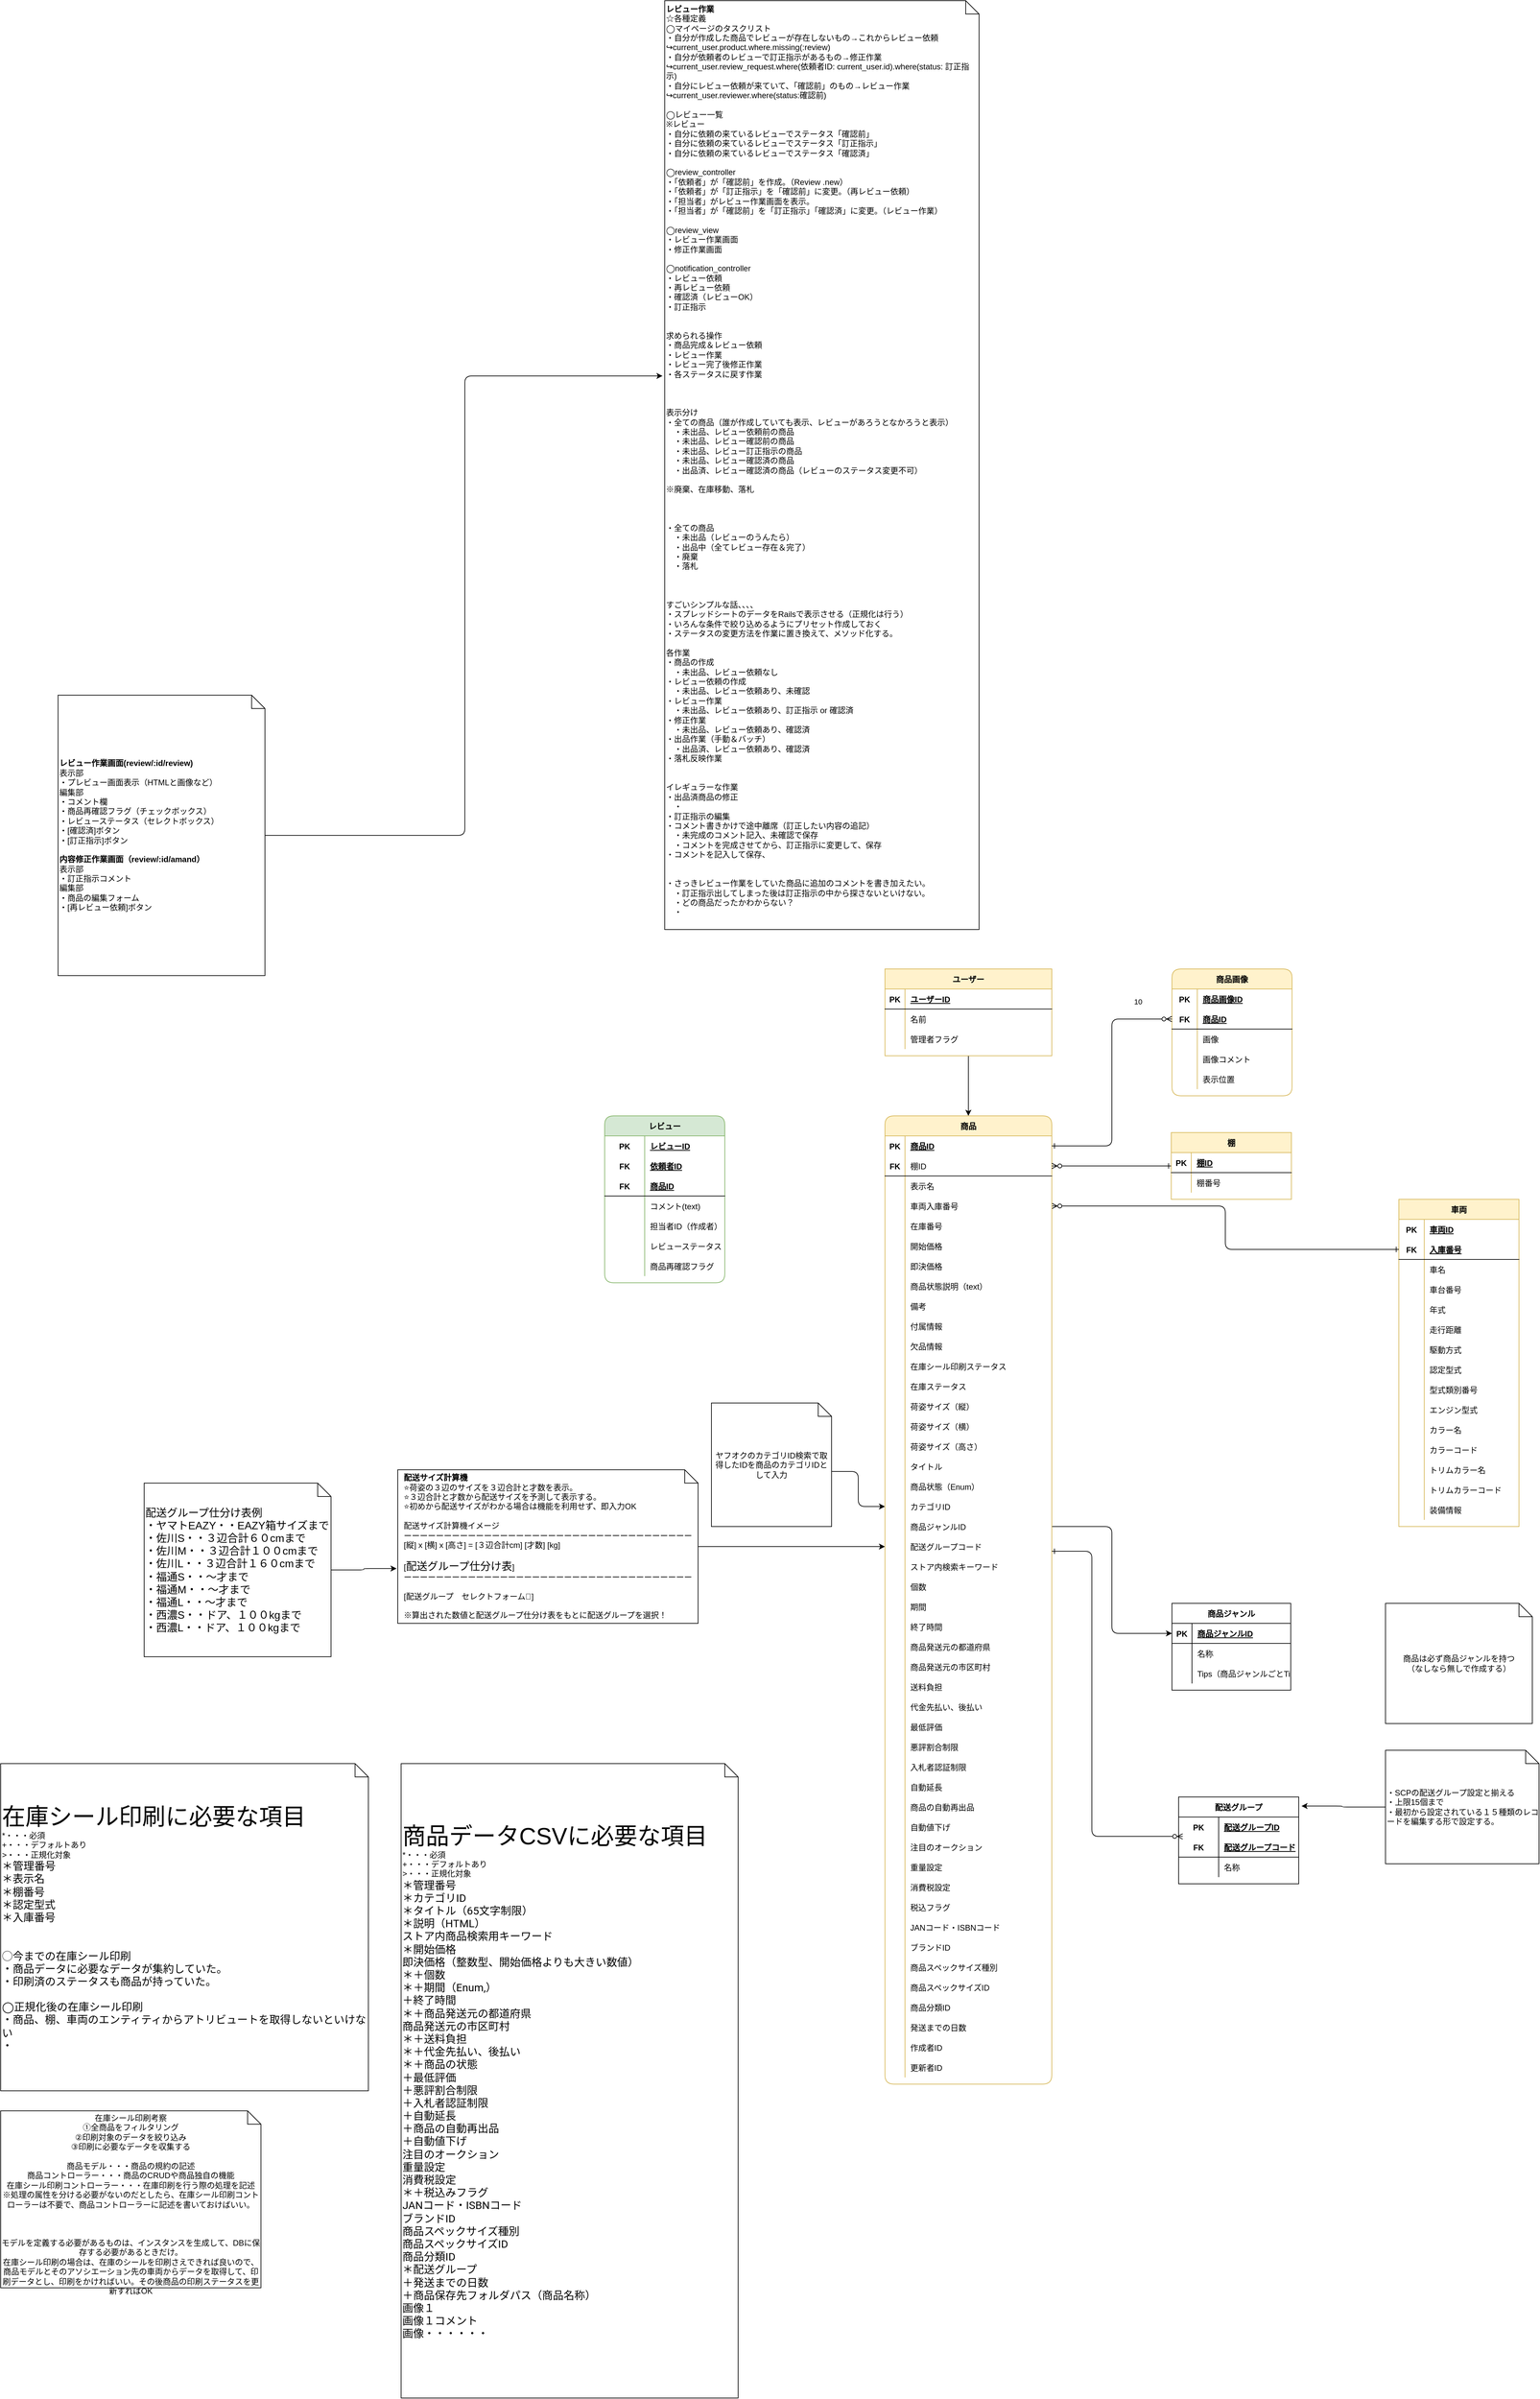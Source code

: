<mxfile>
    <diagram id="R2lEEEUBdFMjLlhIrx00" name="論理モデル">
        <mxGraphModel dx="3018" dy="3156" grid="1" gridSize="10" guides="1" tooltips="1" connect="1" arrows="1" fold="1" page="1" pageScale="1" pageWidth="850" pageHeight="1100" math="0" shadow="0" extFonts="Permanent Marker^https://fonts.googleapis.com/css?family=Permanent+Marker">
            <root>
                <mxCell id="0"/>
                <mxCell id="1" parent="0"/>
                <mxCell id="70" value="" style="edgeStyle=orthogonalEdgeStyle;html=1;exitX=1;exitY=0.5;exitDx=0;exitDy=0;entryX=0;entryY=0.5;entryDx=0;entryDy=0;" parent="1" source="102" target="64" edge="1">
                    <mxGeometry relative="1" as="geometry"/>
                </mxCell>
                <mxCell id="63" value="商品ジャンル" style="shape=table;startSize=30;container=1;collapsible=1;childLayout=tableLayout;fixedRows=1;rowLines=0;fontStyle=1;align=center;resizeLast=1;" parent="1" vertex="1">
                    <mxGeometry x="480" y="790" width="178.04" height="130" as="geometry">
                        <mxRectangle x="120" y="20" width="100" height="30" as="alternateBounds"/>
                    </mxGeometry>
                </mxCell>
                <mxCell id="64" value="" style="shape=partialRectangle;collapsible=0;dropTarget=0;pointerEvents=0;fillColor=none;points=[[0,0.5],[1,0.5]];portConstraint=eastwest;top=0;left=0;right=0;bottom=1;" parent="63" vertex="1">
                    <mxGeometry y="30" width="178.04" height="30" as="geometry"/>
                </mxCell>
                <mxCell id="65" value="PK" style="shape=partialRectangle;overflow=hidden;connectable=0;fillColor=none;top=0;left=0;bottom=0;right=0;fontStyle=1;" parent="64" vertex="1">
                    <mxGeometry width="30" height="30" as="geometry">
                        <mxRectangle width="30" height="30" as="alternateBounds"/>
                    </mxGeometry>
                </mxCell>
                <mxCell id="66" value="商品ジャンルID" style="shape=partialRectangle;overflow=hidden;connectable=0;fillColor=none;top=0;left=0;bottom=0;right=0;align=left;spacingLeft=6;fontStyle=5;" parent="64" vertex="1">
                    <mxGeometry x="30" width="148.04" height="30" as="geometry">
                        <mxRectangle width="148.04" height="30" as="alternateBounds"/>
                    </mxGeometry>
                </mxCell>
                <mxCell id="67" value="" style="shape=partialRectangle;collapsible=0;dropTarget=0;pointerEvents=0;fillColor=none;points=[[0,0.5],[1,0.5]];portConstraint=eastwest;top=0;left=0;right=0;bottom=0;" parent="63" vertex="1">
                    <mxGeometry y="60" width="178.04" height="30" as="geometry"/>
                </mxCell>
                <mxCell id="68" value="" style="shape=partialRectangle;overflow=hidden;connectable=0;fillColor=none;top=0;left=0;bottom=0;right=0;" parent="67" vertex="1">
                    <mxGeometry width="30" height="30" as="geometry">
                        <mxRectangle width="30" height="30" as="alternateBounds"/>
                    </mxGeometry>
                </mxCell>
                <mxCell id="69" value="名称" style="shape=partialRectangle;overflow=hidden;connectable=0;fillColor=none;top=0;left=0;bottom=0;right=0;align=left;spacingLeft=6;" parent="67" vertex="1">
                    <mxGeometry x="30" width="148.04" height="30" as="geometry">
                        <mxRectangle width="148.04" height="30" as="alternateBounds"/>
                    </mxGeometry>
                </mxCell>
                <mxCell id="ow6V_ql6uDvH8Puq4_9l-108" value="" style="shape=partialRectangle;collapsible=0;dropTarget=0;pointerEvents=0;fillColor=none;points=[[0,0.5],[1,0.5]];portConstraint=eastwest;top=0;left=0;right=0;bottom=0;" parent="63" vertex="1">
                    <mxGeometry y="90" width="178.04" height="30" as="geometry"/>
                </mxCell>
                <mxCell id="ow6V_ql6uDvH8Puq4_9l-109" value="" style="shape=partialRectangle;overflow=hidden;connectable=0;fillColor=none;top=0;left=0;bottom=0;right=0;" parent="ow6V_ql6uDvH8Puq4_9l-108" vertex="1">
                    <mxGeometry width="30" height="30" as="geometry">
                        <mxRectangle width="30" height="30" as="alternateBounds"/>
                    </mxGeometry>
                </mxCell>
                <mxCell id="ow6V_ql6uDvH8Puq4_9l-110" value="Tips（商品ジャンルごとTips）" style="shape=partialRectangle;overflow=hidden;connectable=0;fillColor=none;top=0;left=0;bottom=0;right=0;align=left;spacingLeft=6;" parent="ow6V_ql6uDvH8Puq4_9l-108" vertex="1">
                    <mxGeometry x="30" width="148.04" height="30" as="geometry">
                        <mxRectangle width="148.04" height="30" as="alternateBounds"/>
                    </mxGeometry>
                </mxCell>
                <mxCell id="78" value="" style="edgeStyle=none;html=1;" parent="1" source="71" target="C-vyLk0tnHw3VtMMgP7b-23" edge="1">
                    <mxGeometry relative="1" as="geometry"/>
                </mxCell>
                <mxCell id="71" value="ユーザー" style="shape=table;startSize=30;container=1;collapsible=1;childLayout=tableLayout;fixedRows=1;rowLines=0;fontStyle=1;align=center;resizeLast=1;fillColor=#fff2cc;strokeColor=#d6b656;" parent="1" vertex="1">
                    <mxGeometry x="50" y="-160" width="250" height="130" as="geometry">
                        <mxRectangle x="120" y="20" width="100" height="30" as="alternateBounds"/>
                    </mxGeometry>
                </mxCell>
                <mxCell id="72" value="" style="shape=partialRectangle;collapsible=0;dropTarget=0;pointerEvents=0;fillColor=none;points=[[0,0.5],[1,0.5]];portConstraint=eastwest;top=0;left=0;right=0;bottom=1;" parent="71" vertex="1">
                    <mxGeometry y="30" width="250" height="30" as="geometry"/>
                </mxCell>
                <mxCell id="73" value="PK" style="shape=partialRectangle;overflow=hidden;connectable=0;fillColor=none;top=0;left=0;bottom=0;right=0;fontStyle=1;" parent="72" vertex="1">
                    <mxGeometry width="30" height="30" as="geometry">
                        <mxRectangle width="30" height="30" as="alternateBounds"/>
                    </mxGeometry>
                </mxCell>
                <mxCell id="74" value="ユーザーID" style="shape=partialRectangle;overflow=hidden;connectable=0;fillColor=none;top=0;left=0;bottom=0;right=0;align=left;spacingLeft=6;fontStyle=5;" parent="72" vertex="1">
                    <mxGeometry x="30" width="220" height="30" as="geometry">
                        <mxRectangle width="220" height="30" as="alternateBounds"/>
                    </mxGeometry>
                </mxCell>
                <mxCell id="75" value="" style="shape=partialRectangle;collapsible=0;dropTarget=0;pointerEvents=0;fillColor=none;points=[[0,0.5],[1,0.5]];portConstraint=eastwest;top=0;left=0;right=0;bottom=0;" parent="71" vertex="1">
                    <mxGeometry y="60" width="250" height="30" as="geometry"/>
                </mxCell>
                <mxCell id="76" value="" style="shape=partialRectangle;overflow=hidden;connectable=0;fillColor=none;top=0;left=0;bottom=0;right=0;" parent="75" vertex="1">
                    <mxGeometry width="30" height="30" as="geometry">
                        <mxRectangle width="30" height="30" as="alternateBounds"/>
                    </mxGeometry>
                </mxCell>
                <mxCell id="77" value="名前" style="shape=partialRectangle;overflow=hidden;connectable=0;fillColor=none;top=0;left=0;bottom=0;right=0;align=left;spacingLeft=6;" parent="75" vertex="1">
                    <mxGeometry x="30" width="220" height="30" as="geometry">
                        <mxRectangle width="220" height="30" as="alternateBounds"/>
                    </mxGeometry>
                </mxCell>
                <mxCell id="ow6V_ql6uDvH8Puq4_9l-104" value="" style="shape=partialRectangle;collapsible=0;dropTarget=0;pointerEvents=0;fillColor=none;points=[[0,0.5],[1,0.5]];portConstraint=eastwest;top=0;left=0;right=0;bottom=0;" parent="71" vertex="1">
                    <mxGeometry y="90" width="250" height="30" as="geometry"/>
                </mxCell>
                <mxCell id="ow6V_ql6uDvH8Puq4_9l-105" value="" style="shape=partialRectangle;overflow=hidden;connectable=0;fillColor=none;top=0;left=0;bottom=0;right=0;" parent="ow6V_ql6uDvH8Puq4_9l-104" vertex="1">
                    <mxGeometry width="30" height="30" as="geometry">
                        <mxRectangle width="30" height="30" as="alternateBounds"/>
                    </mxGeometry>
                </mxCell>
                <mxCell id="ow6V_ql6uDvH8Puq4_9l-106" value="管理者フラグ" style="shape=partialRectangle;overflow=hidden;connectable=0;fillColor=none;top=0;left=0;bottom=0;right=0;align=left;spacingLeft=6;" parent="ow6V_ql6uDvH8Puq4_9l-104" vertex="1">
                    <mxGeometry x="30" width="220" height="30" as="geometry">
                        <mxRectangle width="220" height="30" as="alternateBounds"/>
                    </mxGeometry>
                </mxCell>
                <mxCell id="q-5bY-dGLcy4HHWtPjho-230" style="edgeStyle=orthogonalEdgeStyle;html=1;entryX=0;entryY=0.5;entryDx=0;entryDy=0;fontFamily=Helvetica;fontSize=12;fontColor=default;endArrow=classic;endFill=1;exitX=0;exitY=0;exitDx=180;exitDy=102.5;exitPerimeter=0;" parent="1" source="q-5bY-dGLcy4HHWtPjho-225" target="q-5bY-dGLcy4HHWtPjho-222" edge="1">
                    <mxGeometry relative="1" as="geometry"/>
                </mxCell>
                <mxCell id="q-5bY-dGLcy4HHWtPjho-225" value="ヤフオクのカテゴリID検索で取得したIDを商品のカテゴリIDとして入力" style="shape=note;size=20;whiteSpace=wrap;html=1;rounded=0;labelBorderColor=none;pointerEvents=0;fontFamily=Helvetica;fontSize=12;fontColor=default;strokeColor=default;fillColor=none;" parent="1" vertex="1">
                    <mxGeometry x="-210" y="490" width="180" height="185" as="geometry"/>
                </mxCell>
                <mxCell id="ow6V_ql6uDvH8Puq4_9l-118" value="商品画像" style="shape=table;startSize=30;container=1;collapsible=1;childLayout=tableLayout;fixedRows=1;rowLines=0;fontStyle=1;align=center;resizeLast=1;rounded=1;labelBorderColor=none;pointerEvents=0;fontFamily=Helvetica;fontSize=12;strokeColor=#d6b656;fillColor=#fff2cc;" parent="1" vertex="1">
                    <mxGeometry x="480" y="-160" width="180" height="190" as="geometry"/>
                </mxCell>
                <mxCell id="ow6V_ql6uDvH8Puq4_9l-119" value="" style="shape=partialRectangle;collapsible=0;dropTarget=0;pointerEvents=0;fillColor=none;top=0;left=0;bottom=0;right=0;points=[[0,0.5],[1,0.5]];portConstraint=eastwest;rounded=0;labelBorderColor=none;fontFamily=Helvetica;fontSize=12;fontColor=default;strokeColor=default;" parent="ow6V_ql6uDvH8Puq4_9l-118" vertex="1">
                    <mxGeometry y="30" width="180" height="30" as="geometry"/>
                </mxCell>
                <mxCell id="ow6V_ql6uDvH8Puq4_9l-120" value="PK" style="shape=partialRectangle;connectable=0;fillColor=none;top=0;left=0;bottom=0;right=0;fontStyle=1;overflow=hidden;rounded=0;labelBorderColor=none;pointerEvents=0;fontFamily=Helvetica;fontSize=12;fontColor=default;strokeColor=default;" parent="ow6V_ql6uDvH8Puq4_9l-119" vertex="1">
                    <mxGeometry width="38.04" height="30" as="geometry">
                        <mxRectangle width="38.04" height="30" as="alternateBounds"/>
                    </mxGeometry>
                </mxCell>
                <mxCell id="ow6V_ql6uDvH8Puq4_9l-121" value="商品画像ID" style="shape=partialRectangle;connectable=0;fillColor=none;top=0;left=0;bottom=0;right=0;align=left;spacingLeft=6;fontStyle=5;overflow=hidden;rounded=0;labelBorderColor=none;pointerEvents=0;fontFamily=Helvetica;fontSize=12;fontColor=default;strokeColor=default;" parent="ow6V_ql6uDvH8Puq4_9l-119" vertex="1">
                    <mxGeometry x="38.04" width="141.96" height="30" as="geometry">
                        <mxRectangle width="141.96" height="30" as="alternateBounds"/>
                    </mxGeometry>
                </mxCell>
                <mxCell id="ow6V_ql6uDvH8Puq4_9l-122" value="" style="shape=partialRectangle;collapsible=0;dropTarget=0;pointerEvents=0;fillColor=none;top=0;left=0;bottom=1;right=0;points=[[0,0.5],[1,0.5]];portConstraint=eastwest;rounded=0;labelBorderColor=none;fontFamily=Helvetica;fontSize=12;fontColor=default;strokeColor=default;" parent="ow6V_ql6uDvH8Puq4_9l-118" vertex="1">
                    <mxGeometry y="60" width="180" height="30" as="geometry"/>
                </mxCell>
                <mxCell id="ow6V_ql6uDvH8Puq4_9l-123" value="FK" style="shape=partialRectangle;connectable=0;fillColor=none;top=0;left=0;bottom=0;right=0;fontStyle=1;overflow=hidden;rounded=0;labelBorderColor=none;pointerEvents=0;fontFamily=Helvetica;fontSize=12;fontColor=default;strokeColor=default;" parent="ow6V_ql6uDvH8Puq4_9l-122" vertex="1">
                    <mxGeometry width="38.04" height="30" as="geometry">
                        <mxRectangle width="38.04" height="30" as="alternateBounds"/>
                    </mxGeometry>
                </mxCell>
                <mxCell id="ow6V_ql6uDvH8Puq4_9l-124" value="商品ID" style="shape=partialRectangle;connectable=0;fillColor=none;top=0;left=0;bottom=0;right=0;align=left;spacingLeft=6;fontStyle=5;overflow=hidden;rounded=0;labelBorderColor=none;pointerEvents=0;fontFamily=Helvetica;fontSize=12;fontColor=default;strokeColor=default;" parent="ow6V_ql6uDvH8Puq4_9l-122" vertex="1">
                    <mxGeometry x="38.04" width="141.96" height="30" as="geometry">
                        <mxRectangle width="141.96" height="30" as="alternateBounds"/>
                    </mxGeometry>
                </mxCell>
                <mxCell id="ow6V_ql6uDvH8Puq4_9l-125" value="" style="shape=partialRectangle;collapsible=0;dropTarget=0;pointerEvents=0;fillColor=none;top=0;left=0;bottom=0;right=0;points=[[0,0.5],[1,0.5]];portConstraint=eastwest;rounded=0;labelBorderColor=none;fontFamily=Helvetica;fontSize=12;fontColor=default;strokeColor=default;" parent="ow6V_ql6uDvH8Puq4_9l-118" vertex="1">
                    <mxGeometry y="90" width="180" height="30" as="geometry"/>
                </mxCell>
                <mxCell id="ow6V_ql6uDvH8Puq4_9l-126" value="" style="shape=partialRectangle;connectable=0;fillColor=none;top=0;left=0;bottom=0;right=0;editable=1;overflow=hidden;rounded=0;labelBorderColor=none;pointerEvents=0;fontFamily=Helvetica;fontSize=12;fontColor=default;strokeColor=default;" parent="ow6V_ql6uDvH8Puq4_9l-125" vertex="1">
                    <mxGeometry width="38.04" height="30" as="geometry">
                        <mxRectangle width="38.04" height="30" as="alternateBounds"/>
                    </mxGeometry>
                </mxCell>
                <mxCell id="ow6V_ql6uDvH8Puq4_9l-127" value="画像" style="shape=partialRectangle;connectable=0;fillColor=none;top=0;left=0;bottom=0;right=0;align=left;spacingLeft=6;overflow=hidden;rounded=0;labelBorderColor=none;pointerEvents=0;fontFamily=Helvetica;fontSize=12;fontColor=default;strokeColor=default;" parent="ow6V_ql6uDvH8Puq4_9l-125" vertex="1">
                    <mxGeometry x="38.04" width="141.96" height="30" as="geometry">
                        <mxRectangle width="141.96" height="30" as="alternateBounds"/>
                    </mxGeometry>
                </mxCell>
                <mxCell id="ow6V_ql6uDvH8Puq4_9l-149" value="" style="shape=partialRectangle;collapsible=0;dropTarget=0;pointerEvents=0;fillColor=none;top=0;left=0;bottom=0;right=0;points=[[0,0.5],[1,0.5]];portConstraint=eastwest;rounded=0;labelBorderColor=none;fontFamily=Helvetica;fontSize=12;fontColor=default;strokeColor=default;" parent="ow6V_ql6uDvH8Puq4_9l-118" vertex="1">
                    <mxGeometry y="120" width="180" height="30" as="geometry"/>
                </mxCell>
                <mxCell id="ow6V_ql6uDvH8Puq4_9l-150" value="" style="shape=partialRectangle;connectable=0;fillColor=none;top=0;left=0;bottom=0;right=0;editable=1;overflow=hidden;rounded=0;labelBorderColor=none;pointerEvents=0;fontFamily=Helvetica;fontSize=12;fontColor=default;strokeColor=default;" parent="ow6V_ql6uDvH8Puq4_9l-149" vertex="1">
                    <mxGeometry width="38.04" height="30" as="geometry">
                        <mxRectangle width="38.04" height="30" as="alternateBounds"/>
                    </mxGeometry>
                </mxCell>
                <mxCell id="ow6V_ql6uDvH8Puq4_9l-151" value="画像コメント" style="shape=partialRectangle;connectable=0;fillColor=none;top=0;left=0;bottom=0;right=0;align=left;spacingLeft=6;overflow=hidden;rounded=0;labelBorderColor=none;pointerEvents=0;fontFamily=Helvetica;fontSize=12;fontColor=default;strokeColor=default;" parent="ow6V_ql6uDvH8Puq4_9l-149" vertex="1">
                    <mxGeometry x="38.04" width="141.96" height="30" as="geometry">
                        <mxRectangle width="141.96" height="30" as="alternateBounds"/>
                    </mxGeometry>
                </mxCell>
                <mxCell id="ow6V_ql6uDvH8Puq4_9l-152" value="" style="shape=partialRectangle;collapsible=0;dropTarget=0;pointerEvents=0;fillColor=none;top=0;left=0;bottom=0;right=0;points=[[0,0.5],[1,0.5]];portConstraint=eastwest;rounded=0;labelBorderColor=none;fontFamily=Helvetica;fontSize=12;fontColor=default;strokeColor=default;" parent="ow6V_ql6uDvH8Puq4_9l-118" vertex="1">
                    <mxGeometry y="150" width="180" height="30" as="geometry"/>
                </mxCell>
                <mxCell id="ow6V_ql6uDvH8Puq4_9l-153" value="" style="shape=partialRectangle;connectable=0;fillColor=none;top=0;left=0;bottom=0;right=0;editable=1;overflow=hidden;rounded=0;labelBorderColor=none;pointerEvents=0;fontFamily=Helvetica;fontSize=12;fontColor=default;strokeColor=default;" parent="ow6V_ql6uDvH8Puq4_9l-152" vertex="1">
                    <mxGeometry width="38.04" height="30" as="geometry">
                        <mxRectangle width="38.04" height="30" as="alternateBounds"/>
                    </mxGeometry>
                </mxCell>
                <mxCell id="ow6V_ql6uDvH8Puq4_9l-154" value="表示位置" style="shape=partialRectangle;connectable=0;fillColor=none;top=0;left=0;bottom=0;right=0;align=left;spacingLeft=6;overflow=hidden;rounded=0;labelBorderColor=none;pointerEvents=0;fontFamily=Helvetica;fontSize=12;fontColor=default;strokeColor=default;" parent="ow6V_ql6uDvH8Puq4_9l-152" vertex="1">
                    <mxGeometry x="38.04" width="141.96" height="30" as="geometry">
                        <mxRectangle width="141.96" height="30" as="alternateBounds"/>
                    </mxGeometry>
                </mxCell>
                <mxCell id="ow6V_ql6uDvH8Puq4_9l-136" value="車両" style="shape=table;startSize=30;container=1;collapsible=1;childLayout=tableLayout;fixedRows=1;rowLines=0;fontStyle=1;align=center;resizeLast=1;rounded=0;labelBorderColor=none;pointerEvents=0;fontFamily=Helvetica;fontSize=12;strokeColor=#d6b656;fillColor=#fff2cc;" parent="1" vertex="1">
                    <mxGeometry x="820" y="185" width="180" height="490" as="geometry">
                        <mxRectangle x="660" y="240" width="60" height="30" as="alternateBounds"/>
                    </mxGeometry>
                </mxCell>
                <mxCell id="ow6V_ql6uDvH8Puq4_9l-137" value="" style="shape=partialRectangle;collapsible=0;dropTarget=0;pointerEvents=0;fillColor=none;top=0;left=0;bottom=0;right=0;points=[[0,0.5],[1,0.5]];portConstraint=eastwest;rounded=0;labelBorderColor=none;fontFamily=Helvetica;fontSize=12;fontColor=default;strokeColor=default;" parent="ow6V_ql6uDvH8Puq4_9l-136" vertex="1">
                    <mxGeometry y="30" width="180" height="30" as="geometry"/>
                </mxCell>
                <mxCell id="ow6V_ql6uDvH8Puq4_9l-138" value="PK" style="shape=partialRectangle;connectable=0;fillColor=none;top=0;left=0;bottom=0;right=0;fontStyle=1;overflow=hidden;rounded=0;labelBorderColor=none;pointerEvents=0;fontFamily=Helvetica;fontSize=12;fontColor=default;strokeColor=default;" parent="ow6V_ql6uDvH8Puq4_9l-137" vertex="1">
                    <mxGeometry width="38.04" height="30" as="geometry">
                        <mxRectangle width="38.04" height="30" as="alternateBounds"/>
                    </mxGeometry>
                </mxCell>
                <mxCell id="ow6V_ql6uDvH8Puq4_9l-139" value="車両ID" style="shape=partialRectangle;connectable=0;fillColor=none;top=0;left=0;bottom=0;right=0;align=left;spacingLeft=6;fontStyle=5;overflow=hidden;rounded=0;labelBorderColor=none;pointerEvents=0;fontFamily=Helvetica;fontSize=12;fontColor=default;strokeColor=default;" parent="ow6V_ql6uDvH8Puq4_9l-137" vertex="1">
                    <mxGeometry x="38.04" width="141.96" height="30" as="geometry">
                        <mxRectangle width="141.96" height="30" as="alternateBounds"/>
                    </mxGeometry>
                </mxCell>
                <mxCell id="ow6V_ql6uDvH8Puq4_9l-140" value="" style="shape=partialRectangle;collapsible=0;dropTarget=0;pointerEvents=0;fillColor=none;top=0;left=0;bottom=1;right=0;points=[[0,0.5],[1,0.5]];portConstraint=eastwest;rounded=0;labelBorderColor=none;fontFamily=Helvetica;fontSize=12;fontColor=default;strokeColor=default;" parent="ow6V_ql6uDvH8Puq4_9l-136" vertex="1">
                    <mxGeometry y="60" width="180" height="30" as="geometry"/>
                </mxCell>
                <mxCell id="ow6V_ql6uDvH8Puq4_9l-141" value="FK" style="shape=partialRectangle;connectable=0;fillColor=none;top=0;left=0;bottom=0;right=0;fontStyle=1;overflow=hidden;rounded=0;labelBorderColor=none;pointerEvents=0;fontFamily=Helvetica;fontSize=12;fontColor=default;strokeColor=default;" parent="ow6V_ql6uDvH8Puq4_9l-140" vertex="1">
                    <mxGeometry width="38.04" height="30" as="geometry">
                        <mxRectangle width="38.04" height="30" as="alternateBounds"/>
                    </mxGeometry>
                </mxCell>
                <mxCell id="ow6V_ql6uDvH8Puq4_9l-142" value="入庫番号" style="shape=partialRectangle;connectable=0;fillColor=none;top=0;left=0;bottom=0;right=0;align=left;spacingLeft=6;fontStyle=5;overflow=hidden;rounded=0;labelBorderColor=none;pointerEvents=0;fontFamily=Helvetica;fontSize=12;fontColor=default;strokeColor=default;" parent="ow6V_ql6uDvH8Puq4_9l-140" vertex="1">
                    <mxGeometry x="38.04" width="141.96" height="30" as="geometry">
                        <mxRectangle width="141.96" height="30" as="alternateBounds"/>
                    </mxGeometry>
                </mxCell>
                <mxCell id="ow6V_ql6uDvH8Puq4_9l-143" value="" style="shape=partialRectangle;collapsible=0;dropTarget=0;pointerEvents=0;fillColor=none;top=0;left=0;bottom=0;right=0;points=[[0,0.5],[1,0.5]];portConstraint=eastwest;rounded=0;labelBorderColor=none;fontFamily=Helvetica;fontSize=12;fontColor=default;strokeColor=default;" parent="ow6V_ql6uDvH8Puq4_9l-136" vertex="1">
                    <mxGeometry y="90" width="180" height="30" as="geometry"/>
                </mxCell>
                <mxCell id="ow6V_ql6uDvH8Puq4_9l-144" value="" style="shape=partialRectangle;connectable=0;fillColor=none;top=0;left=0;bottom=0;right=0;editable=1;overflow=hidden;rounded=0;labelBorderColor=none;pointerEvents=0;fontFamily=Helvetica;fontSize=12;fontColor=default;strokeColor=default;" parent="ow6V_ql6uDvH8Puq4_9l-143" vertex="1">
                    <mxGeometry width="38.04" height="30" as="geometry">
                        <mxRectangle width="38.04" height="30" as="alternateBounds"/>
                    </mxGeometry>
                </mxCell>
                <mxCell id="ow6V_ql6uDvH8Puq4_9l-145" value="車名" style="shape=partialRectangle;connectable=0;fillColor=none;top=0;left=0;bottom=0;right=0;align=left;spacingLeft=6;overflow=hidden;rounded=0;labelBorderColor=none;pointerEvents=0;fontFamily=Helvetica;fontSize=12;fontColor=default;strokeColor=default;" parent="ow6V_ql6uDvH8Puq4_9l-143" vertex="1">
                    <mxGeometry x="38.04" width="141.96" height="30" as="geometry">
                        <mxRectangle width="141.96" height="30" as="alternateBounds"/>
                    </mxGeometry>
                </mxCell>
                <mxCell id="ow6V_ql6uDvH8Puq4_9l-146" value="" style="shape=partialRectangle;collapsible=0;dropTarget=0;pointerEvents=0;fillColor=none;top=0;left=0;bottom=0;right=0;points=[[0,0.5],[1,0.5]];portConstraint=eastwest;rounded=0;labelBorderColor=none;fontFamily=Helvetica;fontSize=12;fontColor=default;strokeColor=default;" parent="ow6V_ql6uDvH8Puq4_9l-136" vertex="1">
                    <mxGeometry y="120" width="180" height="30" as="geometry"/>
                </mxCell>
                <mxCell id="ow6V_ql6uDvH8Puq4_9l-147" value="" style="shape=partialRectangle;connectable=0;fillColor=none;top=0;left=0;bottom=0;right=0;editable=1;overflow=hidden;rounded=0;labelBorderColor=none;pointerEvents=0;fontFamily=Helvetica;fontSize=12;fontColor=default;strokeColor=default;" parent="ow6V_ql6uDvH8Puq4_9l-146" vertex="1">
                    <mxGeometry width="38.04" height="30" as="geometry">
                        <mxRectangle width="38.04" height="30" as="alternateBounds"/>
                    </mxGeometry>
                </mxCell>
                <mxCell id="ow6V_ql6uDvH8Puq4_9l-148" value="車台番号" style="shape=partialRectangle;connectable=0;fillColor=none;top=0;left=0;bottom=0;right=0;align=left;spacingLeft=6;overflow=hidden;rounded=0;labelBorderColor=none;pointerEvents=0;fontFamily=Helvetica;fontSize=12;fontColor=default;strokeColor=default;" parent="ow6V_ql6uDvH8Puq4_9l-146" vertex="1">
                    <mxGeometry x="38.04" width="141.96" height="30" as="geometry">
                        <mxRectangle width="141.96" height="30" as="alternateBounds"/>
                    </mxGeometry>
                </mxCell>
                <mxCell id="ow6V_ql6uDvH8Puq4_9l-159" value="" style="shape=partialRectangle;collapsible=0;dropTarget=0;pointerEvents=0;fillColor=none;top=0;left=0;bottom=0;right=0;points=[[0,0.5],[1,0.5]];portConstraint=eastwest;rounded=0;labelBorderColor=none;fontFamily=Helvetica;fontSize=12;fontColor=default;strokeColor=default;" parent="ow6V_ql6uDvH8Puq4_9l-136" vertex="1">
                    <mxGeometry y="150" width="180" height="30" as="geometry"/>
                </mxCell>
                <mxCell id="ow6V_ql6uDvH8Puq4_9l-160" value="" style="shape=partialRectangle;connectable=0;fillColor=none;top=0;left=0;bottom=0;right=0;editable=1;overflow=hidden;rounded=0;labelBorderColor=none;pointerEvents=0;fontFamily=Helvetica;fontSize=12;fontColor=default;strokeColor=default;" parent="ow6V_ql6uDvH8Puq4_9l-159" vertex="1">
                    <mxGeometry width="38.04" height="30" as="geometry">
                        <mxRectangle width="38.04" height="30" as="alternateBounds"/>
                    </mxGeometry>
                </mxCell>
                <mxCell id="ow6V_ql6uDvH8Puq4_9l-161" value="年式" style="shape=partialRectangle;connectable=0;fillColor=none;top=0;left=0;bottom=0;right=0;align=left;spacingLeft=6;overflow=hidden;rounded=0;labelBorderColor=none;pointerEvents=0;fontFamily=Helvetica;fontSize=12;fontColor=default;strokeColor=default;" parent="ow6V_ql6uDvH8Puq4_9l-159" vertex="1">
                    <mxGeometry x="38.04" width="141.96" height="30" as="geometry">
                        <mxRectangle width="141.96" height="30" as="alternateBounds"/>
                    </mxGeometry>
                </mxCell>
                <mxCell id="ow6V_ql6uDvH8Puq4_9l-162" value="" style="shape=partialRectangle;collapsible=0;dropTarget=0;pointerEvents=0;fillColor=none;top=0;left=0;bottom=0;right=0;points=[[0,0.5],[1,0.5]];portConstraint=eastwest;rounded=0;labelBorderColor=none;fontFamily=Helvetica;fontSize=12;fontColor=default;strokeColor=default;" parent="ow6V_ql6uDvH8Puq4_9l-136" vertex="1">
                    <mxGeometry y="180" width="180" height="30" as="geometry"/>
                </mxCell>
                <mxCell id="ow6V_ql6uDvH8Puq4_9l-163" value="" style="shape=partialRectangle;connectable=0;fillColor=none;top=0;left=0;bottom=0;right=0;editable=1;overflow=hidden;rounded=0;labelBorderColor=none;pointerEvents=0;fontFamily=Helvetica;fontSize=12;fontColor=default;strokeColor=default;" parent="ow6V_ql6uDvH8Puq4_9l-162" vertex="1">
                    <mxGeometry width="38.04" height="30" as="geometry">
                        <mxRectangle width="38.04" height="30" as="alternateBounds"/>
                    </mxGeometry>
                </mxCell>
                <mxCell id="ow6V_ql6uDvH8Puq4_9l-164" value="走行距離" style="shape=partialRectangle;connectable=0;fillColor=none;top=0;left=0;bottom=0;right=0;align=left;spacingLeft=6;overflow=hidden;rounded=0;labelBorderColor=none;pointerEvents=0;fontFamily=Helvetica;fontSize=12;fontColor=default;strokeColor=default;" parent="ow6V_ql6uDvH8Puq4_9l-162" vertex="1">
                    <mxGeometry x="38.04" width="141.96" height="30" as="geometry">
                        <mxRectangle width="141.96" height="30" as="alternateBounds"/>
                    </mxGeometry>
                </mxCell>
                <mxCell id="ow6V_ql6uDvH8Puq4_9l-165" value="" style="shape=partialRectangle;collapsible=0;dropTarget=0;pointerEvents=0;fillColor=none;top=0;left=0;bottom=0;right=0;points=[[0,0.5],[1,0.5]];portConstraint=eastwest;rounded=0;labelBorderColor=none;fontFamily=Helvetica;fontSize=12;fontColor=default;strokeColor=default;" parent="ow6V_ql6uDvH8Puq4_9l-136" vertex="1">
                    <mxGeometry y="210" width="180" height="30" as="geometry"/>
                </mxCell>
                <mxCell id="ow6V_ql6uDvH8Puq4_9l-166" value="" style="shape=partialRectangle;connectable=0;fillColor=none;top=0;left=0;bottom=0;right=0;editable=1;overflow=hidden;rounded=0;labelBorderColor=none;pointerEvents=0;fontFamily=Helvetica;fontSize=12;fontColor=default;strokeColor=default;" parent="ow6V_ql6uDvH8Puq4_9l-165" vertex="1">
                    <mxGeometry width="38.04" height="30" as="geometry">
                        <mxRectangle width="38.04" height="30" as="alternateBounds"/>
                    </mxGeometry>
                </mxCell>
                <mxCell id="ow6V_ql6uDvH8Puq4_9l-167" value="駆動方式" style="shape=partialRectangle;connectable=0;fillColor=none;top=0;left=0;bottom=0;right=0;align=left;spacingLeft=6;overflow=hidden;rounded=0;labelBorderColor=none;pointerEvents=0;fontFamily=Helvetica;fontSize=12;fontColor=default;strokeColor=default;" parent="ow6V_ql6uDvH8Puq4_9l-165" vertex="1">
                    <mxGeometry x="38.04" width="141.96" height="30" as="geometry">
                        <mxRectangle width="141.96" height="30" as="alternateBounds"/>
                    </mxGeometry>
                </mxCell>
                <mxCell id="ow6V_ql6uDvH8Puq4_9l-168" value="" style="shape=partialRectangle;collapsible=0;dropTarget=0;pointerEvents=0;fillColor=none;top=0;left=0;bottom=0;right=0;points=[[0,0.5],[1,0.5]];portConstraint=eastwest;rounded=0;labelBorderColor=none;fontFamily=Helvetica;fontSize=12;fontColor=default;strokeColor=default;" parent="ow6V_ql6uDvH8Puq4_9l-136" vertex="1">
                    <mxGeometry y="240" width="180" height="30" as="geometry"/>
                </mxCell>
                <mxCell id="ow6V_ql6uDvH8Puq4_9l-169" value="" style="shape=partialRectangle;connectable=0;fillColor=none;top=0;left=0;bottom=0;right=0;editable=1;overflow=hidden;rounded=0;labelBorderColor=none;pointerEvents=0;fontFamily=Helvetica;fontSize=12;fontColor=default;strokeColor=default;" parent="ow6V_ql6uDvH8Puq4_9l-168" vertex="1">
                    <mxGeometry width="38.04" height="30" as="geometry">
                        <mxRectangle width="38.04" height="30" as="alternateBounds"/>
                    </mxGeometry>
                </mxCell>
                <mxCell id="ow6V_ql6uDvH8Puq4_9l-170" value="認定型式" style="shape=partialRectangle;connectable=0;fillColor=none;top=0;left=0;bottom=0;right=0;align=left;spacingLeft=6;overflow=hidden;rounded=0;labelBorderColor=none;pointerEvents=0;fontFamily=Helvetica;fontSize=12;fontColor=default;strokeColor=default;" parent="ow6V_ql6uDvH8Puq4_9l-168" vertex="1">
                    <mxGeometry x="38.04" width="141.96" height="30" as="geometry">
                        <mxRectangle width="141.96" height="30" as="alternateBounds"/>
                    </mxGeometry>
                </mxCell>
                <mxCell id="ow6V_ql6uDvH8Puq4_9l-171" value="" style="shape=partialRectangle;collapsible=0;dropTarget=0;pointerEvents=0;fillColor=none;top=0;left=0;bottom=0;right=0;points=[[0,0.5],[1,0.5]];portConstraint=eastwest;rounded=0;labelBorderColor=none;fontFamily=Helvetica;fontSize=12;fontColor=default;strokeColor=default;" parent="ow6V_ql6uDvH8Puq4_9l-136" vertex="1">
                    <mxGeometry y="270" width="180" height="30" as="geometry"/>
                </mxCell>
                <mxCell id="ow6V_ql6uDvH8Puq4_9l-172" value="" style="shape=partialRectangle;connectable=0;fillColor=none;top=0;left=0;bottom=0;right=0;editable=1;overflow=hidden;rounded=0;labelBorderColor=none;pointerEvents=0;fontFamily=Helvetica;fontSize=12;fontColor=default;strokeColor=default;" parent="ow6V_ql6uDvH8Puq4_9l-171" vertex="1">
                    <mxGeometry width="38.04" height="30" as="geometry">
                        <mxRectangle width="38.04" height="30" as="alternateBounds"/>
                    </mxGeometry>
                </mxCell>
                <mxCell id="ow6V_ql6uDvH8Puq4_9l-173" value="型式類別番号" style="shape=partialRectangle;connectable=0;fillColor=none;top=0;left=0;bottom=0;right=0;align=left;spacingLeft=6;overflow=hidden;rounded=0;labelBorderColor=none;pointerEvents=0;fontFamily=Helvetica;fontSize=12;fontColor=default;strokeColor=default;" parent="ow6V_ql6uDvH8Puq4_9l-171" vertex="1">
                    <mxGeometry x="38.04" width="141.96" height="30" as="geometry">
                        <mxRectangle width="141.96" height="30" as="alternateBounds"/>
                    </mxGeometry>
                </mxCell>
                <mxCell id="ow6V_ql6uDvH8Puq4_9l-174" value="" style="shape=partialRectangle;collapsible=0;dropTarget=0;pointerEvents=0;fillColor=none;top=0;left=0;bottom=0;right=0;points=[[0,0.5],[1,0.5]];portConstraint=eastwest;rounded=0;labelBorderColor=none;fontFamily=Helvetica;fontSize=12;fontColor=default;strokeColor=default;" parent="ow6V_ql6uDvH8Puq4_9l-136" vertex="1">
                    <mxGeometry y="300" width="180" height="30" as="geometry"/>
                </mxCell>
                <mxCell id="ow6V_ql6uDvH8Puq4_9l-175" value="" style="shape=partialRectangle;connectable=0;fillColor=none;top=0;left=0;bottom=0;right=0;editable=1;overflow=hidden;rounded=0;labelBorderColor=none;pointerEvents=0;fontFamily=Helvetica;fontSize=12;fontColor=default;strokeColor=default;" parent="ow6V_ql6uDvH8Puq4_9l-174" vertex="1">
                    <mxGeometry width="38.04" height="30" as="geometry">
                        <mxRectangle width="38.04" height="30" as="alternateBounds"/>
                    </mxGeometry>
                </mxCell>
                <mxCell id="ow6V_ql6uDvH8Puq4_9l-176" value="エンジン型式" style="shape=partialRectangle;connectable=0;fillColor=none;top=0;left=0;bottom=0;right=0;align=left;spacingLeft=6;overflow=hidden;rounded=0;labelBorderColor=none;pointerEvents=0;fontFamily=Helvetica;fontSize=12;fontColor=default;strokeColor=default;" parent="ow6V_ql6uDvH8Puq4_9l-174" vertex="1">
                    <mxGeometry x="38.04" width="141.96" height="30" as="geometry">
                        <mxRectangle width="141.96" height="30" as="alternateBounds"/>
                    </mxGeometry>
                </mxCell>
                <mxCell id="ow6V_ql6uDvH8Puq4_9l-177" value="" style="shape=partialRectangle;collapsible=0;dropTarget=0;pointerEvents=0;fillColor=none;top=0;left=0;bottom=0;right=0;points=[[0,0.5],[1,0.5]];portConstraint=eastwest;rounded=0;labelBorderColor=none;fontFamily=Helvetica;fontSize=12;fontColor=default;strokeColor=default;" parent="ow6V_ql6uDvH8Puq4_9l-136" vertex="1">
                    <mxGeometry y="330" width="180" height="30" as="geometry"/>
                </mxCell>
                <mxCell id="ow6V_ql6uDvH8Puq4_9l-178" value="" style="shape=partialRectangle;connectable=0;fillColor=none;top=0;left=0;bottom=0;right=0;editable=1;overflow=hidden;rounded=0;labelBorderColor=none;pointerEvents=0;fontFamily=Helvetica;fontSize=12;fontColor=default;strokeColor=default;" parent="ow6V_ql6uDvH8Puq4_9l-177" vertex="1">
                    <mxGeometry width="38.04" height="30" as="geometry">
                        <mxRectangle width="38.04" height="30" as="alternateBounds"/>
                    </mxGeometry>
                </mxCell>
                <mxCell id="ow6V_ql6uDvH8Puq4_9l-179" value="カラー名" style="shape=partialRectangle;connectable=0;fillColor=none;top=0;left=0;bottom=0;right=0;align=left;spacingLeft=6;overflow=hidden;rounded=0;labelBorderColor=none;pointerEvents=0;fontFamily=Helvetica;fontSize=12;fontColor=default;strokeColor=default;" parent="ow6V_ql6uDvH8Puq4_9l-177" vertex="1">
                    <mxGeometry x="38.04" width="141.96" height="30" as="geometry">
                        <mxRectangle width="141.96" height="30" as="alternateBounds"/>
                    </mxGeometry>
                </mxCell>
                <mxCell id="ow6V_ql6uDvH8Puq4_9l-180" value="" style="shape=partialRectangle;collapsible=0;dropTarget=0;pointerEvents=0;fillColor=none;top=0;left=0;bottom=0;right=0;points=[[0,0.5],[1,0.5]];portConstraint=eastwest;rounded=0;labelBorderColor=none;fontFamily=Helvetica;fontSize=12;fontColor=default;strokeColor=default;" parent="ow6V_ql6uDvH8Puq4_9l-136" vertex="1">
                    <mxGeometry y="360" width="180" height="30" as="geometry"/>
                </mxCell>
                <mxCell id="ow6V_ql6uDvH8Puq4_9l-181" value="" style="shape=partialRectangle;connectable=0;fillColor=none;top=0;left=0;bottom=0;right=0;editable=1;overflow=hidden;rounded=0;labelBorderColor=none;pointerEvents=0;fontFamily=Helvetica;fontSize=12;fontColor=default;strokeColor=default;" parent="ow6V_ql6uDvH8Puq4_9l-180" vertex="1">
                    <mxGeometry width="38.04" height="30" as="geometry">
                        <mxRectangle width="38.04" height="30" as="alternateBounds"/>
                    </mxGeometry>
                </mxCell>
                <mxCell id="ow6V_ql6uDvH8Puq4_9l-182" value="カラーコード" style="shape=partialRectangle;connectable=0;fillColor=none;top=0;left=0;bottom=0;right=0;align=left;spacingLeft=6;overflow=hidden;rounded=0;labelBorderColor=none;pointerEvents=0;fontFamily=Helvetica;fontSize=12;fontColor=default;strokeColor=default;" parent="ow6V_ql6uDvH8Puq4_9l-180" vertex="1">
                    <mxGeometry x="38.04" width="141.96" height="30" as="geometry">
                        <mxRectangle width="141.96" height="30" as="alternateBounds"/>
                    </mxGeometry>
                </mxCell>
                <mxCell id="ow6V_ql6uDvH8Puq4_9l-183" value="" style="shape=partialRectangle;collapsible=0;dropTarget=0;pointerEvents=0;fillColor=none;top=0;left=0;bottom=0;right=0;points=[[0,0.5],[1,0.5]];portConstraint=eastwest;rounded=0;labelBorderColor=none;fontFamily=Helvetica;fontSize=12;fontColor=default;strokeColor=default;" parent="ow6V_ql6uDvH8Puq4_9l-136" vertex="1">
                    <mxGeometry y="390" width="180" height="30" as="geometry"/>
                </mxCell>
                <mxCell id="ow6V_ql6uDvH8Puq4_9l-184" value="" style="shape=partialRectangle;connectable=0;fillColor=none;top=0;left=0;bottom=0;right=0;editable=1;overflow=hidden;rounded=0;labelBorderColor=none;pointerEvents=0;fontFamily=Helvetica;fontSize=12;fontColor=default;strokeColor=default;" parent="ow6V_ql6uDvH8Puq4_9l-183" vertex="1">
                    <mxGeometry width="38.04" height="30" as="geometry">
                        <mxRectangle width="38.04" height="30" as="alternateBounds"/>
                    </mxGeometry>
                </mxCell>
                <mxCell id="ow6V_ql6uDvH8Puq4_9l-185" value="トリムカラー名" style="shape=partialRectangle;connectable=0;fillColor=none;top=0;left=0;bottom=0;right=0;align=left;spacingLeft=6;overflow=hidden;rounded=0;labelBorderColor=none;pointerEvents=0;fontFamily=Helvetica;fontSize=12;fontColor=default;strokeColor=default;" parent="ow6V_ql6uDvH8Puq4_9l-183" vertex="1">
                    <mxGeometry x="38.04" width="141.96" height="30" as="geometry">
                        <mxRectangle width="141.96" height="30" as="alternateBounds"/>
                    </mxGeometry>
                </mxCell>
                <mxCell id="ow6V_ql6uDvH8Puq4_9l-186" value="" style="shape=partialRectangle;collapsible=0;dropTarget=0;pointerEvents=0;fillColor=none;top=0;left=0;bottom=0;right=0;points=[[0,0.5],[1,0.5]];portConstraint=eastwest;rounded=0;labelBorderColor=none;fontFamily=Helvetica;fontSize=12;fontColor=default;strokeColor=default;" parent="ow6V_ql6uDvH8Puq4_9l-136" vertex="1">
                    <mxGeometry y="420" width="180" height="30" as="geometry"/>
                </mxCell>
                <mxCell id="ow6V_ql6uDvH8Puq4_9l-187" value="" style="shape=partialRectangle;connectable=0;fillColor=none;top=0;left=0;bottom=0;right=0;editable=1;overflow=hidden;rounded=0;labelBorderColor=none;pointerEvents=0;fontFamily=Helvetica;fontSize=12;fontColor=default;strokeColor=default;" parent="ow6V_ql6uDvH8Puq4_9l-186" vertex="1">
                    <mxGeometry width="38.04" height="30" as="geometry">
                        <mxRectangle width="38.04" height="30" as="alternateBounds"/>
                    </mxGeometry>
                </mxCell>
                <mxCell id="ow6V_ql6uDvH8Puq4_9l-188" value="トリムカラーコード" style="shape=partialRectangle;connectable=0;fillColor=none;top=0;left=0;bottom=0;right=0;align=left;spacingLeft=6;overflow=hidden;rounded=0;labelBorderColor=none;pointerEvents=0;fontFamily=Helvetica;fontSize=12;fontColor=default;strokeColor=default;" parent="ow6V_ql6uDvH8Puq4_9l-186" vertex="1">
                    <mxGeometry x="38.04" width="141.96" height="30" as="geometry">
                        <mxRectangle width="141.96" height="30" as="alternateBounds"/>
                    </mxGeometry>
                </mxCell>
                <mxCell id="ow6V_ql6uDvH8Puq4_9l-189" value="" style="shape=partialRectangle;collapsible=0;dropTarget=0;pointerEvents=0;fillColor=none;top=0;left=0;bottom=0;right=0;points=[[0,0.5],[1,0.5]];portConstraint=eastwest;rounded=0;labelBorderColor=none;fontFamily=Helvetica;fontSize=12;fontColor=default;strokeColor=default;" parent="ow6V_ql6uDvH8Puq4_9l-136" vertex="1">
                    <mxGeometry y="450" width="180" height="30" as="geometry"/>
                </mxCell>
                <mxCell id="ow6V_ql6uDvH8Puq4_9l-190" value="" style="shape=partialRectangle;connectable=0;fillColor=none;top=0;left=0;bottom=0;right=0;editable=1;overflow=hidden;rounded=0;labelBorderColor=none;pointerEvents=0;fontFamily=Helvetica;fontSize=12;fontColor=default;strokeColor=default;" parent="ow6V_ql6uDvH8Puq4_9l-189" vertex="1">
                    <mxGeometry width="38.04" height="30" as="geometry">
                        <mxRectangle width="38.04" height="30" as="alternateBounds"/>
                    </mxGeometry>
                </mxCell>
                <mxCell id="ow6V_ql6uDvH8Puq4_9l-191" value="装備情報" style="shape=partialRectangle;connectable=0;fillColor=none;top=0;left=0;bottom=0;right=0;align=left;spacingLeft=6;overflow=hidden;rounded=0;labelBorderColor=none;pointerEvents=0;fontFamily=Helvetica;fontSize=12;fontColor=default;strokeColor=default;" parent="ow6V_ql6uDvH8Puq4_9l-189" vertex="1">
                    <mxGeometry x="38.04" width="141.96" height="30" as="geometry">
                        <mxRectangle width="141.96" height="30" as="alternateBounds"/>
                    </mxGeometry>
                </mxCell>
                <mxCell id="ow6V_ql6uDvH8Puq4_9l-202" value="" style="edgeStyle=orthogonalEdgeStyle;html=1;entryX=0;entryY=0.5;entryDx=0;entryDy=0;fontFamily=Helvetica;fontSize=12;fontColor=default;endArrow=ERone;endFill=0;startArrow=ERzeroToMany;startFill=0;" parent="1" source="C-vyLk0tnHw3VtMMgP7b-27" target="ow6V_ql6uDvH8Puq4_9l-140" edge="1">
                    <mxGeometry relative="1" as="geometry"/>
                </mxCell>
                <mxCell id="ow6V_ql6uDvH8Puq4_9l-265" value="配送グループ" style="shape=table;startSize=30;container=1;collapsible=1;childLayout=tableLayout;fixedRows=1;rowLines=0;fontStyle=1;align=center;resizeLast=1;rounded=0;labelBorderColor=none;pointerEvents=0;fontFamily=Helvetica;fontSize=12;fontColor=default;strokeColor=default;fillColor=none;" parent="1" vertex="1">
                    <mxGeometry x="490.0" y="1080" width="180" height="130" as="geometry"/>
                </mxCell>
                <mxCell id="ow6V_ql6uDvH8Puq4_9l-266" value="" style="shape=partialRectangle;collapsible=0;dropTarget=0;pointerEvents=0;fillColor=none;top=0;left=0;bottom=0;right=0;points=[[0,0.5],[1,0.5]];portConstraint=eastwest;rounded=0;labelBorderColor=none;fontFamily=Helvetica;fontSize=12;fontColor=default;strokeColor=default;" parent="ow6V_ql6uDvH8Puq4_9l-265" vertex="1">
                    <mxGeometry y="30" width="180" height="30" as="geometry"/>
                </mxCell>
                <mxCell id="ow6V_ql6uDvH8Puq4_9l-267" value="PK" style="shape=partialRectangle;connectable=0;fillColor=none;top=0;left=0;bottom=0;right=0;fontStyle=1;overflow=hidden;rounded=0;labelBorderColor=none;pointerEvents=0;fontFamily=Helvetica;fontSize=12;fontColor=default;strokeColor=default;" parent="ow6V_ql6uDvH8Puq4_9l-266" vertex="1">
                    <mxGeometry width="60" height="30" as="geometry">
                        <mxRectangle width="60" height="30" as="alternateBounds"/>
                    </mxGeometry>
                </mxCell>
                <mxCell id="ow6V_ql6uDvH8Puq4_9l-268" value="配送グループID" style="shape=partialRectangle;connectable=0;fillColor=none;top=0;left=0;bottom=0;right=0;align=left;spacingLeft=6;fontStyle=5;overflow=hidden;rounded=0;labelBorderColor=none;pointerEvents=0;fontFamily=Helvetica;fontSize=12;fontColor=default;strokeColor=default;" parent="ow6V_ql6uDvH8Puq4_9l-266" vertex="1">
                    <mxGeometry x="60" width="120" height="30" as="geometry">
                        <mxRectangle width="120" height="30" as="alternateBounds"/>
                    </mxGeometry>
                </mxCell>
                <mxCell id="ow6V_ql6uDvH8Puq4_9l-269" value="" style="shape=partialRectangle;collapsible=0;dropTarget=0;pointerEvents=0;fillColor=none;top=0;left=0;bottom=1;right=0;points=[[0,0.5],[1,0.5]];portConstraint=eastwest;rounded=0;labelBorderColor=none;fontFamily=Helvetica;fontSize=12;fontColor=default;strokeColor=default;" parent="ow6V_ql6uDvH8Puq4_9l-265" vertex="1">
                    <mxGeometry y="60" width="180" height="30" as="geometry"/>
                </mxCell>
                <mxCell id="ow6V_ql6uDvH8Puq4_9l-270" value="FK" style="shape=partialRectangle;connectable=0;fillColor=none;top=0;left=0;bottom=0;right=0;fontStyle=1;overflow=hidden;rounded=0;labelBorderColor=none;pointerEvents=0;fontFamily=Helvetica;fontSize=12;fontColor=default;strokeColor=default;" parent="ow6V_ql6uDvH8Puq4_9l-269" vertex="1">
                    <mxGeometry width="60" height="30" as="geometry">
                        <mxRectangle width="60" height="30" as="alternateBounds"/>
                    </mxGeometry>
                </mxCell>
                <mxCell id="ow6V_ql6uDvH8Puq4_9l-271" value="配送グループコード" style="shape=partialRectangle;connectable=0;fillColor=none;top=0;left=0;bottom=0;right=0;align=left;spacingLeft=6;fontStyle=5;overflow=hidden;rounded=0;labelBorderColor=none;pointerEvents=0;fontFamily=Helvetica;fontSize=12;fontColor=default;strokeColor=default;" parent="ow6V_ql6uDvH8Puq4_9l-269" vertex="1">
                    <mxGeometry x="60" width="120" height="30" as="geometry">
                        <mxRectangle width="120" height="30" as="alternateBounds"/>
                    </mxGeometry>
                </mxCell>
                <mxCell id="ow6V_ql6uDvH8Puq4_9l-272" value="" style="shape=partialRectangle;collapsible=0;dropTarget=0;pointerEvents=0;fillColor=none;top=0;left=0;bottom=0;right=0;points=[[0,0.5],[1,0.5]];portConstraint=eastwest;rounded=0;labelBorderColor=none;fontFamily=Helvetica;fontSize=12;fontColor=default;strokeColor=default;" parent="ow6V_ql6uDvH8Puq4_9l-265" vertex="1">
                    <mxGeometry y="90" width="180" height="30" as="geometry"/>
                </mxCell>
                <mxCell id="ow6V_ql6uDvH8Puq4_9l-273" value="" style="shape=partialRectangle;connectable=0;fillColor=none;top=0;left=0;bottom=0;right=0;editable=1;overflow=hidden;rounded=0;labelBorderColor=none;pointerEvents=0;fontFamily=Helvetica;fontSize=12;fontColor=default;strokeColor=default;" parent="ow6V_ql6uDvH8Puq4_9l-272" vertex="1">
                    <mxGeometry width="60" height="30" as="geometry">
                        <mxRectangle width="60" height="30" as="alternateBounds"/>
                    </mxGeometry>
                </mxCell>
                <mxCell id="ow6V_ql6uDvH8Puq4_9l-274" value="名称" style="shape=partialRectangle;connectable=0;fillColor=none;top=0;left=0;bottom=0;right=0;align=left;spacingLeft=6;overflow=hidden;rounded=0;labelBorderColor=none;pointerEvents=0;fontFamily=Helvetica;fontSize=12;fontColor=default;strokeColor=default;" parent="ow6V_ql6uDvH8Puq4_9l-272" vertex="1">
                    <mxGeometry x="60" width="120" height="30" as="geometry">
                        <mxRectangle width="120" height="30" as="alternateBounds"/>
                    </mxGeometry>
                </mxCell>
                <mxCell id="ow6V_ql6uDvH8Puq4_9l-279" style="edgeStyle=orthogonalEdgeStyle;html=1;entryX=1.023;entryY=0.104;entryDx=0;entryDy=0;entryPerimeter=0;fontFamily=Helvetica;fontSize=12;fontColor=default;endArrow=classic;endFill=1;" parent="1" source="ow6V_ql6uDvH8Puq4_9l-278" target="ow6V_ql6uDvH8Puq4_9l-265" edge="1">
                    <mxGeometry relative="1" as="geometry"/>
                </mxCell>
                <mxCell id="ow6V_ql6uDvH8Puq4_9l-278" value="・SCPの配送グループ設定と揃える&lt;br&gt;・上限15個まで&lt;br&gt;・最初から設定されている１５種類のレコードを編集する形で設定する。" style="shape=note;size=20;whiteSpace=wrap;html=1;rounded=0;labelBorderColor=none;pointerEvents=0;fontFamily=Helvetica;fontSize=12;fontColor=default;strokeColor=default;fillColor=none;align=left;" parent="1" vertex="1">
                    <mxGeometry x="800" y="1010" width="230" height="170" as="geometry"/>
                </mxCell>
                <mxCell id="ci3S__ClVNOBlHww6G9q-108" value="&lt;span style=&quot;font-family: &amp;#34;roboto&amp;#34; , &amp;#34;arial&amp;#34; , sans-serif ; font-style: normal ; font-weight: 400 ; letter-spacing: 0.1px ; text-indent: 0px ; text-transform: none ; word-spacing: 0px ; display: inline ; float: none&quot;&gt;&lt;span style=&quot;font-family: &amp;#34;helvetica&amp;#34; ; letter-spacing: normal&quot;&gt;&lt;font style=&quot;font-size: 35px&quot;&gt;商品データCSVに必要な項目&lt;/font&gt;&lt;br&gt;*・・・必須&lt;/span&gt;&lt;br style=&quot;font-family: &amp;#34;helvetica&amp;#34; ; font-size: 12px ; letter-spacing: normal&quot;&gt;&lt;span style=&quot;font-size: 12px ; font-family: &amp;#34;helvetica&amp;#34; ; letter-spacing: normal&quot;&gt;+・・・デフォルトあり&lt;/span&gt;&lt;br style=&quot;font-family: &amp;#34;helvetica&amp;#34; ; font-size: 12px ; letter-spacing: normal&quot;&gt;&lt;span style=&quot;font-size: 12px ; font-family: &amp;#34;helvetica&amp;#34; ; letter-spacing: normal&quot;&gt;&amp;gt;・・・正規化対象&lt;/span&gt;&lt;br&gt;&lt;span style=&quot;font-size: 16px&quot;&gt;＊管理番号&lt;/span&gt;&lt;/span&gt;&lt;br style=&quot;font-family: &amp;#34;roboto&amp;#34; , &amp;#34;arial&amp;#34; , sans-serif ; font-size: 16px ; font-style: normal ; font-weight: 400 ; letter-spacing: 0.1px ; text-indent: 0px ; text-transform: none ; word-spacing: 0px&quot;&gt;&lt;span style=&quot;font-family: &amp;#34;roboto&amp;#34; , &amp;#34;arial&amp;#34; , sans-serif ; font-size: 16px ; font-style: normal ; font-weight: 400 ; letter-spacing: 0.1px ; text-indent: 0px ; text-transform: none ; word-spacing: 0px ; display: inline ; float: none&quot;&gt;＊カテゴリID&lt;/span&gt;&lt;br style=&quot;font-family: &amp;#34;roboto&amp;#34; , &amp;#34;arial&amp;#34; , sans-serif ; font-size: 16px ; font-style: normal ; font-weight: 400 ; letter-spacing: 0.1px ; text-indent: 0px ; text-transform: none ; word-spacing: 0px&quot;&gt;&lt;span style=&quot;font-family: &amp;#34;roboto&amp;#34; , &amp;#34;arial&amp;#34; , sans-serif ; font-size: 16px ; font-style: normal ; font-weight: 400 ; letter-spacing: 0.1px ; text-indent: 0px ; text-transform: none ; word-spacing: 0px ; display: inline ; float: none&quot;&gt;＊タイトル&lt;/span&gt;&lt;span style=&quot;font-family: &amp;#34;roboto&amp;#34; , &amp;#34;arial&amp;#34; , sans-serif ; font-size: 16px ; letter-spacing: 0.1px&quot;&gt;（65文字制限）&lt;/span&gt;&lt;br style=&quot;font-family: &amp;#34;roboto&amp;#34; , &amp;#34;arial&amp;#34; , sans-serif ; font-size: 16px ; font-style: normal ; font-weight: 400 ; letter-spacing: 0.1px ; text-indent: 0px ; text-transform: none ; word-spacing: 0px&quot;&gt;&lt;span style=&quot;font-family: &amp;#34;roboto&amp;#34; , &amp;#34;arial&amp;#34; , sans-serif ; font-size: 16px ; font-style: normal ; font-weight: 400 ; letter-spacing: 0.1px ; text-indent: 0px ; text-transform: none ; word-spacing: 0px ; display: inline ; float: none&quot;&gt;＊説明（HTML）&lt;/span&gt;&lt;br style=&quot;font-family: &amp;#34;roboto&amp;#34; , &amp;#34;arial&amp;#34; , sans-serif ; font-size: 16px ; font-style: normal ; font-weight: 400 ; letter-spacing: 0.1px ; text-indent: 0px ; text-transform: none ; word-spacing: 0px&quot;&gt;&lt;span style=&quot;font-family: &amp;#34;roboto&amp;#34; , &amp;#34;arial&amp;#34; , sans-serif ; font-size: 16px ; font-style: normal ; font-weight: 400 ; letter-spacing: 0.1px ; text-indent: 0px ; text-transform: none ; word-spacing: 0px ; display: inline ; float: none&quot;&gt;ストア内商品検索用キーワード&lt;/span&gt;&lt;br style=&quot;font-family: &amp;#34;roboto&amp;#34; , &amp;#34;arial&amp;#34; , sans-serif ; font-size: 16px ; font-style: normal ; font-weight: 400 ; letter-spacing: 0.1px ; text-indent: 0px ; text-transform: none ; word-spacing: 0px&quot;&gt;&lt;span style=&quot;font-family: &amp;#34;roboto&amp;#34; , &amp;#34;arial&amp;#34; , sans-serif ; font-size: 16px ; font-style: normal ; font-weight: 400 ; letter-spacing: 0.1px ; text-indent: 0px ; text-transform: none ; word-spacing: 0px ; display: inline ; float: none&quot;&gt;＊開始価格&lt;/span&gt;&lt;br style=&quot;font-family: &amp;#34;roboto&amp;#34; , &amp;#34;arial&amp;#34; , sans-serif ; font-size: 16px ; font-style: normal ; font-weight: 400 ; letter-spacing: 0.1px ; text-indent: 0px ; text-transform: none ; word-spacing: 0px&quot;&gt;&lt;span style=&quot;font-family: &amp;#34;roboto&amp;#34; , &amp;#34;arial&amp;#34; , sans-serif ; font-size: 16px ; font-style: normal ; font-weight: 400 ; letter-spacing: 0.1px ; text-indent: 0px ; text-transform: none ; word-spacing: 0px ; display: inline ; float: none&quot;&gt;即決価格（整数型、開始価格よりも大きい数値）&lt;/span&gt;&lt;br style=&quot;font-family: &amp;#34;roboto&amp;#34; , &amp;#34;arial&amp;#34; , sans-serif ; font-size: 16px ; font-style: normal ; font-weight: 400 ; letter-spacing: 0.1px ; text-indent: 0px ; text-transform: none ; word-spacing: 0px&quot;&gt;&lt;span style=&quot;font-family: &amp;#34;roboto&amp;#34; , &amp;#34;arial&amp;#34; , sans-serif ; font-size: 16px ; font-style: normal ; font-weight: 400 ; letter-spacing: 0.1px ; text-indent: 0px ; text-transform: none ; word-spacing: 0px ; display: inline ; float: none&quot;&gt;＊＋個数&lt;/span&gt;&lt;br style=&quot;font-family: &amp;#34;roboto&amp;#34; , &amp;#34;arial&amp;#34; , sans-serif ; font-size: 16px ; font-style: normal ; font-weight: 400 ; letter-spacing: 0.1px ; text-indent: 0px ; text-transform: none ; word-spacing: 0px&quot;&gt;&lt;span style=&quot;font-family: &amp;#34;roboto&amp;#34; , &amp;#34;arial&amp;#34; , sans-serif ; font-size: 16px ; font-style: normal ; font-weight: 400 ; letter-spacing: 0.1px ; text-indent: 0px ; text-transform: none ; word-spacing: 0px ; display: inline ; float: none&quot;&gt;＊＋期間（Enum,）&lt;/span&gt;&lt;br style=&quot;font-family: &amp;#34;roboto&amp;#34; , &amp;#34;arial&amp;#34; , sans-serif ; font-size: 16px ; font-style: normal ; font-weight: 400 ; letter-spacing: 0.1px ; text-indent: 0px ; text-transform: none ; word-spacing: 0px&quot;&gt;&lt;span style=&quot;font-family: &amp;#34;roboto&amp;#34; , &amp;#34;arial&amp;#34; , sans-serif ; font-size: 16px ; font-style: normal ; font-weight: 400 ; letter-spacing: 0.1px ; text-indent: 0px ; text-transform: none ; word-spacing: 0px ; display: inline ; float: none&quot;&gt;＋終了時間&lt;/span&gt;&lt;br style=&quot;font-family: &amp;#34;roboto&amp;#34; , &amp;#34;arial&amp;#34; , sans-serif ; font-size: 16px ; font-style: normal ; font-weight: 400 ; letter-spacing: 0.1px ; text-indent: 0px ; text-transform: none ; word-spacing: 0px&quot;&gt;&lt;span style=&quot;font-family: &amp;#34;roboto&amp;#34; , &amp;#34;arial&amp;#34; , sans-serif ; font-size: 16px ; font-style: normal ; font-weight: 400 ; letter-spacing: 0.1px ; text-indent: 0px ; text-transform: none ; word-spacing: 0px ; display: inline ; float: none&quot;&gt;&lt;span style=&quot;letter-spacing: 0.1px&quot;&gt;＊＋&lt;/span&gt;商品発送元の都道府県&lt;/span&gt;&lt;br style=&quot;font-family: &amp;#34;roboto&amp;#34; , &amp;#34;arial&amp;#34; , sans-serif ; font-size: 16px ; font-style: normal ; font-weight: 400 ; letter-spacing: 0.1px ; text-indent: 0px ; text-transform: none ; word-spacing: 0px&quot;&gt;&lt;span style=&quot;font-family: &amp;#34;roboto&amp;#34; , &amp;#34;arial&amp;#34; , sans-serif ; font-size: 16px ; font-style: normal ; font-weight: 400 ; letter-spacing: 0.1px ; text-indent: 0px ; text-transform: none ; word-spacing: 0px ; display: inline ; float: none&quot;&gt;商品発送元の市区町村&lt;/span&gt;&lt;br style=&quot;font-family: &amp;#34;roboto&amp;#34; , &amp;#34;arial&amp;#34; , sans-serif ; font-size: 16px ; font-style: normal ; font-weight: 400 ; letter-spacing: 0.1px ; text-indent: 0px ; text-transform: none ; word-spacing: 0px&quot;&gt;&lt;span style=&quot;font-family: &amp;#34;roboto&amp;#34; , &amp;#34;arial&amp;#34; , sans-serif ; font-size: 16px ; font-style: normal ; font-weight: 400 ; letter-spacing: 0.1px ; text-indent: 0px ; text-transform: none ; word-spacing: 0px ; display: inline ; float: none&quot;&gt;＊＋送料負担&lt;/span&gt;&lt;br style=&quot;font-family: &amp;#34;roboto&amp;#34; , &amp;#34;arial&amp;#34; , sans-serif ; font-size: 16px ; font-style: normal ; font-weight: 400 ; letter-spacing: 0.1px ; text-indent: 0px ; text-transform: none ; word-spacing: 0px&quot;&gt;&lt;span style=&quot;font-family: &amp;#34;roboto&amp;#34; , &amp;#34;arial&amp;#34; , sans-serif ; font-size: 16px ; font-style: normal ; font-weight: 400 ; letter-spacing: 0.1px ; text-indent: 0px ; text-transform: none ; word-spacing: 0px ; display: inline ; float: none&quot;&gt;＊＋代金先払い、後払い&lt;/span&gt;&lt;br style=&quot;font-family: &amp;#34;roboto&amp;#34; , &amp;#34;arial&amp;#34; , sans-serif ; font-size: 16px ; font-style: normal ; font-weight: 400 ; letter-spacing: 0.1px ; text-indent: 0px ; text-transform: none ; word-spacing: 0px&quot;&gt;&lt;span style=&quot;font-family: &amp;#34;roboto&amp;#34; , &amp;#34;arial&amp;#34; , sans-serif ; font-size: 16px ; font-style: normal ; font-weight: 400 ; letter-spacing: 0.1px ; text-indent: 0px ; text-transform: none ; word-spacing: 0px ; display: inline ; float: none&quot;&gt;＊＋商品の状態&lt;/span&gt;&lt;br style=&quot;font-family: &amp;#34;roboto&amp;#34; , &amp;#34;arial&amp;#34; , sans-serif ; font-size: 16px ; font-style: normal ; font-weight: 400 ; letter-spacing: 0.1px ; text-indent: 0px ; text-transform: none ; word-spacing: 0px&quot;&gt;&lt;span style=&quot;font-family: &amp;#34;roboto&amp;#34; , &amp;#34;arial&amp;#34; , sans-serif ; font-size: 16px ; font-style: normal ; font-weight: 400 ; letter-spacing: 0.1px ; text-indent: 0px ; text-transform: none ; word-spacing: 0px ; display: inline ; float: none&quot;&gt;＋最低評価&lt;/span&gt;&lt;br style=&quot;font-family: &amp;#34;roboto&amp;#34; , &amp;#34;arial&amp;#34; , sans-serif ; font-size: 16px ; font-style: normal ; font-weight: 400 ; letter-spacing: 0.1px ; text-indent: 0px ; text-transform: none ; word-spacing: 0px&quot;&gt;&lt;span style=&quot;font-family: &amp;#34;roboto&amp;#34; , &amp;#34;arial&amp;#34; , sans-serif ; font-size: 16px ; font-style: normal ; font-weight: 400 ; letter-spacing: 0.1px ; text-indent: 0px ; text-transform: none ; word-spacing: 0px ; display: inline ; float: none&quot;&gt;＋悪評割合制限&lt;/span&gt;&lt;br style=&quot;font-family: &amp;#34;roboto&amp;#34; , &amp;#34;arial&amp;#34; , sans-serif ; font-size: 16px ; font-style: normal ; font-weight: 400 ; letter-spacing: 0.1px ; text-indent: 0px ; text-transform: none ; word-spacing: 0px&quot;&gt;&lt;span style=&quot;font-family: &amp;#34;roboto&amp;#34; , &amp;#34;arial&amp;#34; , sans-serif ; font-size: 16px ; font-style: normal ; font-weight: 400 ; letter-spacing: 0.1px ; text-indent: 0px ; text-transform: none ; word-spacing: 0px ; display: inline ; float: none&quot;&gt;＋入札者認証制限&lt;/span&gt;&lt;br style=&quot;font-family: &amp;#34;roboto&amp;#34; , &amp;#34;arial&amp;#34; , sans-serif ; font-size: 16px ; font-style: normal ; font-weight: 400 ; letter-spacing: 0.1px ; text-indent: 0px ; text-transform: none ; word-spacing: 0px&quot;&gt;&lt;span style=&quot;font-family: &amp;#34;roboto&amp;#34; , &amp;#34;arial&amp;#34; , sans-serif ; font-size: 16px ; font-style: normal ; font-weight: 400 ; letter-spacing: 0.1px ; text-indent: 0px ; text-transform: none ; word-spacing: 0px ; display: inline ; float: none&quot;&gt;＋自動延長&lt;/span&gt;&lt;br style=&quot;font-family: &amp;#34;roboto&amp;#34; , &amp;#34;arial&amp;#34; , sans-serif ; font-size: 16px ; font-style: normal ; font-weight: 400 ; letter-spacing: 0.1px ; text-indent: 0px ; text-transform: none ; word-spacing: 0px&quot;&gt;&lt;span style=&quot;font-family: &amp;#34;roboto&amp;#34; , &amp;#34;arial&amp;#34; , sans-serif ; font-size: 16px ; font-style: normal ; font-weight: 400 ; letter-spacing: 0.1px ; text-indent: 0px ; text-transform: none ; word-spacing: 0px ; display: inline ; float: none&quot;&gt;＋商品の自動再出品&lt;/span&gt;&lt;br style=&quot;font-family: &amp;#34;roboto&amp;#34; , &amp;#34;arial&amp;#34; , sans-serif ; font-size: 16px ; font-style: normal ; font-weight: 400 ; letter-spacing: 0.1px ; text-indent: 0px ; text-transform: none ; word-spacing: 0px&quot;&gt;&lt;span style=&quot;font-family: &amp;#34;roboto&amp;#34; , &amp;#34;arial&amp;#34; , sans-serif ; font-size: 16px ; font-style: normal ; font-weight: 400 ; letter-spacing: 0.1px ; text-indent: 0px ; text-transform: none ; word-spacing: 0px ; display: inline ; float: none&quot;&gt;＋自動値下げ&lt;/span&gt;&lt;br style=&quot;font-family: &amp;#34;roboto&amp;#34; , &amp;#34;arial&amp;#34; , sans-serif ; font-size: 16px ; font-style: normal ; font-weight: 400 ; letter-spacing: 0.1px ; text-indent: 0px ; text-transform: none ; word-spacing: 0px&quot;&gt;&lt;span style=&quot;font-family: &amp;#34;roboto&amp;#34; , &amp;#34;arial&amp;#34; , sans-serif ; font-size: 16px ; font-style: normal ; font-weight: 400 ; letter-spacing: 0.1px ; text-indent: 0px ; text-transform: none ; word-spacing: 0px ; display: inline ; float: none&quot;&gt;注目のオークション&lt;/span&gt;&lt;br style=&quot;font-family: &amp;#34;roboto&amp;#34; , &amp;#34;arial&amp;#34; , sans-serif ; font-size: 16px ; font-style: normal ; font-weight: 400 ; letter-spacing: 0.1px ; text-indent: 0px ; text-transform: none ; word-spacing: 0px&quot;&gt;&lt;span style=&quot;font-family: &amp;#34;roboto&amp;#34; , &amp;#34;arial&amp;#34; , sans-serif ; font-size: 16px ; font-style: normal ; font-weight: 400 ; letter-spacing: 0.1px ; text-indent: 0px ; text-transform: none ; word-spacing: 0px ; display: inline ; float: none&quot;&gt;重量設定&lt;/span&gt;&lt;br style=&quot;font-family: &amp;#34;roboto&amp;#34; , &amp;#34;arial&amp;#34; , sans-serif ; font-size: 16px ; font-style: normal ; font-weight: 400 ; letter-spacing: 0.1px ; text-indent: 0px ; text-transform: none ; word-spacing: 0px&quot;&gt;&lt;span style=&quot;font-family: &amp;#34;roboto&amp;#34; , &amp;#34;arial&amp;#34; , sans-serif ; font-size: 16px ; font-style: normal ; font-weight: 400 ; letter-spacing: 0.1px ; text-indent: 0px ; text-transform: none ; word-spacing: 0px ; display: inline ; float: none&quot;&gt;消費税設定&lt;/span&gt;&lt;br style=&quot;font-family: &amp;#34;roboto&amp;#34; , &amp;#34;arial&amp;#34; , sans-serif ; font-size: 16px ; font-style: normal ; font-weight: 400 ; letter-spacing: 0.1px ; text-indent: 0px ; text-transform: none ; word-spacing: 0px&quot;&gt;&lt;span style=&quot;font-family: &amp;#34;roboto&amp;#34; , &amp;#34;arial&amp;#34; , sans-serif ; font-size: 16px ; font-style: normal ; font-weight: 400 ; letter-spacing: 0.1px ; text-indent: 0px ; text-transform: none ; word-spacing: 0px ; display: inline ; float: none&quot;&gt;＊＋税込みフラグ&lt;/span&gt;&lt;br style=&quot;font-family: &amp;#34;roboto&amp;#34; , &amp;#34;arial&amp;#34; , sans-serif ; font-size: 16px ; font-style: normal ; font-weight: 400 ; letter-spacing: 0.1px ; text-indent: 0px ; text-transform: none ; word-spacing: 0px&quot;&gt;&lt;span style=&quot;font-family: &amp;#34;roboto&amp;#34; , &amp;#34;arial&amp;#34; , sans-serif ; font-size: 16px ; font-style: normal ; font-weight: 400 ; letter-spacing: 0.1px ; text-indent: 0px ; text-transform: none ; word-spacing: 0px ; display: inline ; float: none&quot;&gt;JANコード・ISBNコード&lt;/span&gt;&lt;br style=&quot;font-family: &amp;#34;roboto&amp;#34; , &amp;#34;arial&amp;#34; , sans-serif ; font-size: 16px ; font-style: normal ; font-weight: 400 ; letter-spacing: 0.1px ; text-indent: 0px ; text-transform: none ; word-spacing: 0px&quot;&gt;&lt;span style=&quot;font-family: &amp;#34;roboto&amp;#34; , &amp;#34;arial&amp;#34; , sans-serif ; font-size: 16px ; font-style: normal ; font-weight: 400 ; letter-spacing: 0.1px ; text-indent: 0px ; text-transform: none ; word-spacing: 0px ; display: inline ; float: none&quot;&gt;ブランドID&lt;/span&gt;&lt;br style=&quot;font-family: &amp;#34;roboto&amp;#34; , &amp;#34;arial&amp;#34; , sans-serif ; font-size: 16px ; font-style: normal ; font-weight: 400 ; letter-spacing: 0.1px ; text-indent: 0px ; text-transform: none ; word-spacing: 0px&quot;&gt;&lt;span style=&quot;font-family: &amp;#34;roboto&amp;#34; , &amp;#34;arial&amp;#34; , sans-serif ; font-size: 16px ; font-style: normal ; font-weight: 400 ; letter-spacing: 0.1px ; text-indent: 0px ; text-transform: none ; word-spacing: 0px ; display: inline ; float: none&quot;&gt;商品スペックサイズ種別&lt;/span&gt;&lt;br style=&quot;font-family: &amp;#34;roboto&amp;#34; , &amp;#34;arial&amp;#34; , sans-serif ; font-size: 16px ; font-style: normal ; font-weight: 400 ; letter-spacing: 0.1px ; text-indent: 0px ; text-transform: none ; word-spacing: 0px&quot;&gt;&lt;span style=&quot;font-family: &amp;#34;roboto&amp;#34; , &amp;#34;arial&amp;#34; , sans-serif ; font-size: 16px ; font-style: normal ; font-weight: 400 ; letter-spacing: 0.1px ; text-indent: 0px ; text-transform: none ; word-spacing: 0px ; display: inline ; float: none&quot;&gt;商品スペックサイズID&lt;/span&gt;&lt;br style=&quot;font-family: &amp;#34;roboto&amp;#34; , &amp;#34;arial&amp;#34; , sans-serif ; font-size: 16px ; font-style: normal ; font-weight: 400 ; letter-spacing: 0.1px ; text-indent: 0px ; text-transform: none ; word-spacing: 0px&quot;&gt;&lt;span style=&quot;font-family: &amp;#34;roboto&amp;#34; , &amp;#34;arial&amp;#34; , sans-serif ; font-size: 16px ; font-style: normal ; font-weight: 400 ; letter-spacing: 0.1px ; text-indent: 0px ; text-transform: none ; word-spacing: 0px ; display: inline ; float: none&quot;&gt;商品分類ID&lt;/span&gt;&lt;br style=&quot;font-family: &amp;#34;roboto&amp;#34; , &amp;#34;arial&amp;#34; , sans-serif ; font-size: 16px ; font-style: normal ; font-weight: 400 ; letter-spacing: 0.1px ; text-indent: 0px ; text-transform: none ; word-spacing: 0px&quot;&gt;&lt;span style=&quot;font-family: &amp;#34;roboto&amp;#34; , &amp;#34;arial&amp;#34; , sans-serif ; font-size: 16px ; font-style: normal ; font-weight: 400 ; letter-spacing: 0.1px ; text-indent: 0px ; text-transform: none ; word-spacing: 0px ; display: inline ; float: none&quot;&gt;＊配送グループ&lt;/span&gt;&lt;br style=&quot;font-family: &amp;#34;roboto&amp;#34; , &amp;#34;arial&amp;#34; , sans-serif ; font-size: 16px ; font-style: normal ; font-weight: 400 ; letter-spacing: 0.1px ; text-indent: 0px ; text-transform: none ; word-spacing: 0px&quot;&gt;&lt;span style=&quot;font-family: &amp;#34;roboto&amp;#34; , &amp;#34;arial&amp;#34; , sans-serif ; font-size: 16px ; font-style: normal ; font-weight: 400 ; letter-spacing: 0.1px ; text-indent: 0px ; text-transform: none ; word-spacing: 0px ; display: inline ; float: none&quot;&gt;＋発送までの日数&lt;/span&gt;&lt;br style=&quot;font-family: &amp;#34;roboto&amp;#34; , &amp;#34;arial&amp;#34; , sans-serif ; font-size: 16px ; font-style: normal ; font-weight: 400 ; letter-spacing: 0.1px ; text-indent: 0px ; text-transform: none ; word-spacing: 0px&quot;&gt;&lt;span style=&quot;font-family: &amp;#34;roboto&amp;#34; , &amp;#34;arial&amp;#34; , sans-serif ; font-size: 16px ; font-style: normal ; font-weight: 400 ; letter-spacing: 0.1px ; text-indent: 0px ; text-transform: none ; word-spacing: 0px ; display: inline ; float: none&quot;&gt;＋商品保存先フォルダパス（商品名称）&lt;br&gt;画像１&lt;br&gt;画像１コメント&lt;br&gt;画像・・・・・・&lt;br&gt;&lt;/span&gt;" style="shape=note;size=20;whiteSpace=wrap;html=1;rounded=0;labelBorderColor=none;pointerEvents=0;fontFamily=Helvetica;fontSize=12;fontColor=default;strokeColor=default;fillColor=none;align=left;" parent="1" vertex="1">
                    <mxGeometry x="-675" y="1030" width="505" height="950" as="geometry"/>
                </mxCell>
                <mxCell id="ci3S__ClVNOBlHww6G9q-111" value="&lt;span style=&quot;font-family: &amp;#34;roboto&amp;#34; , &amp;#34;arial&amp;#34; , sans-serif ; font-style: normal ; font-weight: 400 ; letter-spacing: 0.1px ; text-indent: 0px ; text-transform: none ; word-spacing: 0px ; display: inline ; float: none&quot;&gt;&lt;span style=&quot;font-family: &amp;#34;helvetica&amp;#34; ; letter-spacing: normal&quot;&gt;&lt;font style=&quot;font-size: 35px&quot;&gt;在庫シール印刷に必要な項目&lt;/font&gt;&lt;br&gt;*・・・必須&lt;/span&gt;&lt;br style=&quot;font-family: &amp;#34;helvetica&amp;#34; ; font-size: 12px ; letter-spacing: normal&quot;&gt;&lt;span style=&quot;font-size: 12px ; font-family: &amp;#34;helvetica&amp;#34; ; letter-spacing: normal&quot;&gt;+・・・デフォルトあり&lt;/span&gt;&lt;br style=&quot;font-family: &amp;#34;helvetica&amp;#34; ; font-size: 12px ; letter-spacing: normal&quot;&gt;&lt;span style=&quot;font-size: 12px ; font-family: &amp;#34;helvetica&amp;#34; ; letter-spacing: normal&quot;&gt;&amp;gt;・・・正規化対象&lt;/span&gt;&lt;br&gt;&lt;span style=&quot;font-size: 16px&quot;&gt;＊管理番号&lt;br&gt;&lt;/span&gt;&lt;/span&gt;&lt;font style=&quot;font-size: 16px&quot;&gt;＊表示名&lt;br&gt;&lt;/font&gt;&lt;font style=&quot;font-size: 16px&quot;&gt;＊棚番号&lt;br&gt;＊認定型式&lt;br&gt;＊入庫番号&lt;br&gt;&lt;/font&gt;&lt;span style=&quot;font-family: &amp;#34;roboto&amp;#34; , &amp;#34;arial&amp;#34; , sans-serif ; font-size: 16px ; font-style: normal ; font-weight: 400 ; letter-spacing: 0.1px ; text-indent: 0px ; text-transform: none ; word-spacing: 0px ; display: inline ; float: none&quot;&gt;&lt;br&gt;&lt;br&gt;◯今までの在庫シール印刷&lt;br&gt;・商品データに必要なデータが集約していた。&lt;br&gt;・印刷済のステータスも商品が持っていた。&lt;br&gt;&lt;br&gt;◯正規化後の在庫シール印刷&lt;br&gt;・商品、棚、車両のエンティティからアトリビュートを取得しないといけない&lt;br&gt;・&lt;br&gt;&lt;/span&gt;" style="shape=note;size=20;whiteSpace=wrap;html=1;rounded=0;labelBorderColor=none;pointerEvents=0;fontFamily=Helvetica;fontSize=12;fontColor=default;strokeColor=default;fillColor=none;align=left;" parent="1" vertex="1">
                    <mxGeometry x="-1275" y="1030" width="551" height="490" as="geometry"/>
                </mxCell>
                <mxCell id="112" value="&lt;br&gt;在庫シール印刷考察&lt;br&gt;①全商品をフィルタリング&lt;br&gt;②印刷対象のデータを絞り込み&lt;br&gt;③印刷に必要なデータを収集する&lt;br&gt;&lt;br&gt;商品モデル・・・商品の規約の記述&lt;br&gt;商品コントローラー・・・商品のCRUDや商品独自の機能&lt;br&gt;在庫シール印刷コントローラー・・・在庫印刷を行う際の処理を記述&lt;br&gt;※処理の属性を分ける必要がないのだとしたら、在庫シール印刷コントローラーは不要で、商品コントローラーに記述を書いておけばいい。&lt;br&gt;&lt;br&gt;&lt;br&gt;&lt;br&gt;モデルを定義する必要があるものは、インスタンスを生成して、DBに保存する必要があるときだけ。&lt;br&gt;在庫シール印刷の場合は、在庫のシールを印刷さえできれば良いので、&lt;br&gt;商品モデルとそのアソシエーション先の車両からデータを取得して、印刷データとし、印刷をかければいい。その後商品の印刷ステータスを更新すればOK" style="shape=note;size=20;whiteSpace=wrap;html=1;" vertex="1" parent="1">
                    <mxGeometry x="-1275" y="1550" width="390" height="265" as="geometry"/>
                </mxCell>
                <mxCell id="144" style="edgeStyle=none;html=1;entryX=0;entryY=0.5;entryDx=0;entryDy=0;" edge="1" parent="1" source="143" target="q-5bY-dGLcy4HHWtPjho-251">
                    <mxGeometry relative="1" as="geometry"/>
                </mxCell>
                <mxCell id="143" value="&lt;div style=&quot;text-align: left&quot;&gt;&lt;b&gt;配送サイズ計算機&lt;/b&gt;&lt;/div&gt;&lt;div style=&quot;text-align: left&quot;&gt;&lt;span&gt;⭐️荷姿の３辺のサイズを３辺合計と才数を表示。&lt;/span&gt;&lt;/div&gt;&lt;div style=&quot;text-align: left&quot;&gt;⭐️３辺合計と才数から配送サイズを予測して表示する。&lt;/div&gt;&lt;div style=&quot;text-align: left&quot;&gt;&lt;span&gt;⭐️初めから配送サイズがわかる場合は機能を利用せず、即入力OK&lt;/span&gt;&lt;/div&gt;&lt;div style=&quot;text-align: left&quot;&gt;&lt;span&gt;&lt;br&gt;&lt;/span&gt;&lt;/div&gt;&lt;span&gt;&lt;div style=&quot;text-align: left&quot;&gt;&lt;span&gt;配送サイズ計算機イメージ&lt;/span&gt;&lt;/div&gt;&lt;/span&gt;&lt;div style=&quot;text-align: left&quot;&gt;ーーーーーーーーーーーーーーーーーーーーーーーーーーーーーーーーーーーー&lt;/div&gt;&lt;div style=&quot;text-align: left&quot;&gt;&lt;span&gt;[縦] x [横] x [高さ] = [３辺合計cm] [才数] [kg]&lt;/span&gt;&lt;/div&gt;&lt;div style=&quot;text-align: left&quot;&gt;&lt;span&gt;&lt;br&gt;&lt;/span&gt;&lt;/div&gt;&lt;div style=&quot;text-align: left&quot;&gt;&lt;div&gt;[&lt;span style=&quot;font-size: 16px&quot;&gt;配送グループ仕分け表&lt;/span&gt;]&lt;/div&gt;&lt;/div&gt;&lt;div style=&quot;text-align: left&quot;&gt;&lt;div&gt;ーーーーーーーーーーーーーーーーーーーーーーーーーーーーーーーーーーーー&lt;/div&gt;&lt;div&gt;&lt;br&gt;&lt;/div&gt;&lt;div&gt;[配送グループ　セレクトフォーム🔽]&lt;/div&gt;&lt;div&gt;&lt;br&gt;&lt;/div&gt;&lt;div&gt;※算出された数値と配送グループ仕分け表をもとに配送グループを選択！&lt;/div&gt;&lt;/div&gt;" style="shape=note;size=20;whiteSpace=wrap;html=1;" vertex="1" parent="1">
                    <mxGeometry x="-680" y="590" width="450" height="230" as="geometry"/>
                </mxCell>
                <mxCell id="145" value="&lt;b&gt;レビュー作業&lt;/b&gt;&lt;br&gt;☆各種定義&lt;br&gt;◯マイページのタスクリスト&lt;br&gt;・自分が作成した商品でレビューが存在しないもの→これからレビュー依頼&lt;br&gt;↪︎current_user.product.where.missing(:review)&lt;br&gt;・自分が依頼者のレビューで訂正指示があるもの→修正作業&lt;br&gt;↪︎current_user.review_request.where(依頼者ID: current_user.id).where(status: 訂正指示)&lt;br&gt;・自分にレビュー依頼が来ていて、「確認前」のもの→レビュー作業&lt;br&gt;↪︎current_user.reviewer.where(status:確認前)&lt;br&gt;&lt;br&gt;◯レビュー一覧&lt;br&gt;※レビュー&lt;br&gt;・自分に依頼の来ているレビューでステータス「確認前」&lt;br&gt;・自分に依頼の来ているレビューでステータス「訂正指示」&lt;br&gt;・自分に依頼の来ているレビューでステータス「確認済」&lt;br&gt;&lt;br&gt;◯review_controller&lt;br&gt;・「依頼者」が「確認前」を作成。（Review .new）&lt;br&gt;・「依頼者」が「訂正指示」を「確認前」に変更。（再レビュー依頼）&lt;br&gt;・「担当者」がレビュー作業画面を表示。&lt;br&gt;・「担当者」が「確認前」を「訂正指示」「確認済」に変更。（レビュー作業）&lt;br&gt;&lt;br&gt;◯review_view&lt;br&gt;・レビュー作業画面&lt;br&gt;・修正作業画面&lt;br&gt;&lt;br&gt;◯notification_controller&lt;br&gt;・レビュー依頼&lt;br&gt;・再レビュー依頼&lt;br&gt;・確認済（レビューOK）&lt;br&gt;・訂正指示&lt;br&gt;&lt;br&gt;&lt;br&gt;求められる操作&lt;br&gt;・商品完成＆レビュー依頼&lt;br&gt;・レビュー作業&lt;br&gt;・レビュー完了後修正作業&lt;br&gt;・各ステータスに戻す作業&lt;br&gt;&lt;br&gt;&lt;br&gt;&lt;br&gt;表示分け&lt;br&gt;・全ての商品（誰が作成していても表示、レビューがあろうとなかろうと表示）&lt;br&gt;　・未出品、レビュー依頼前の商品&lt;br&gt;　・未出品、レビュー確認前の商品&lt;br&gt;　・未出品、レビュー訂正指示の商品&lt;br&gt;　・未出品、レビュー確認済の商品&lt;br&gt;　・出品済、レビュー確認済の商品（レビューのステータス変更不可）&lt;br&gt;&lt;br&gt;※廃棄、在庫移動、落札&lt;br&gt;&lt;br&gt;&lt;br&gt;&lt;br&gt;・全ての商品&lt;br&gt;　・未出品（レビューのうんたら）&lt;br&gt;　・出品中（全てレビュー存在＆完了）&lt;br&gt;　・廃棄&lt;br&gt;　・落札&lt;br&gt;&lt;br&gt;&lt;br&gt;&lt;br&gt;すごいシンプルな話、、、、&lt;br&gt;・スプレッドシートのデータをRailsで表示させる（正規化は行う）&lt;br&gt;・いろんな条件で絞り込めるようにプリセット作成しておく&lt;br&gt;・ステータスの変更方法を作業に置き換えて、メソッド化する。&lt;br&gt;&lt;br&gt;各作業&lt;br&gt;・商品の作成&lt;br&gt;　・未出品、レビュー依頼なし&lt;br&gt;・レビュー依頼の作成&lt;br&gt;　・未出品、レビュー依頼あり、未確認&lt;br&gt;・レビュー作業&lt;br&gt;　・未出品、レビュー依頼あり、訂正指示 or 確認済&lt;br&gt;・修正作業&lt;br&gt;　・未出品、レビュー依頼あり、確認済&lt;br&gt;・出品作業（手動＆バッチ）&lt;br&gt;　・出品済、レビュー依頼あり、確認済&lt;br&gt;・落札反映作業&lt;br&gt;&lt;br&gt;&lt;br&gt;イレギュラーな作業&lt;br&gt;・出品済商品の修正&lt;br&gt;　・&lt;br&gt;・訂正指示の編集&lt;br&gt;・コメント書きかけで途中離席（訂正したい内容の追記）&lt;br&gt;　・未完成のコメント記入、未確認で保存&lt;br&gt;　・コメントを完成させてから、訂正指示に変更して、保存&lt;br&gt;・コメントを記入して保存、&lt;br&gt;&lt;br&gt;&lt;br&gt;・さっきレビュー作業をしていた商品に追加のコメントを書き加えたい。&lt;br&gt;　・訂正指示出してしまった後は訂正指示の中から探さないといけない。&lt;br&gt;　・どの商品だったかわからない？&lt;br&gt;　・&lt;br&gt;&lt;br&gt;" style="shape=note;size=20;whiteSpace=wrap;html=1;align=left;" vertex="1" parent="1">
                    <mxGeometry x="-280" y="-1610" width="471" height="1391" as="geometry"/>
                </mxCell>
                <mxCell id="C-vyLk0tnHw3VtMMgP7b-23" value="商品" style="shape=table;startSize=30;container=1;collapsible=1;childLayout=tableLayout;fixedRows=1;rowLines=0;fontStyle=1;align=center;resizeLast=1;rounded=1;fillColor=#fff2cc;strokeColor=#d6b656;" parent="1" vertex="1">
                    <mxGeometry x="50" y="60" width="250" height="1450" as="geometry">
                        <mxRectangle x="120" y="20" width="100" height="30" as="alternateBounds"/>
                    </mxGeometry>
                </mxCell>
                <mxCell id="C-vyLk0tnHw3VtMMgP7b-24" value="" style="shape=partialRectangle;collapsible=0;dropTarget=0;pointerEvents=0;fillColor=none;points=[[0,0.5],[1,0.5]];portConstraint=eastwest;top=0;left=0;right=0;bottom=0;" parent="C-vyLk0tnHw3VtMMgP7b-23" vertex="1">
                    <mxGeometry y="30" width="250" height="30" as="geometry"/>
                </mxCell>
                <mxCell id="C-vyLk0tnHw3VtMMgP7b-25" value="PK" style="shape=partialRectangle;overflow=hidden;connectable=0;fillColor=none;top=0;left=0;bottom=0;right=0;fontStyle=1;" parent="C-vyLk0tnHw3VtMMgP7b-24" vertex="1">
                    <mxGeometry width="30" height="30" as="geometry">
                        <mxRectangle width="30" height="30" as="alternateBounds"/>
                    </mxGeometry>
                </mxCell>
                <mxCell id="C-vyLk0tnHw3VtMMgP7b-26" value="商品ID" style="shape=partialRectangle;overflow=hidden;connectable=0;fillColor=none;top=0;left=0;bottom=0;right=0;align=left;spacingLeft=6;fontStyle=5;" parent="C-vyLk0tnHw3VtMMgP7b-24" vertex="1">
                    <mxGeometry x="30" width="220" height="30" as="geometry">
                        <mxRectangle width="220" height="30" as="alternateBounds"/>
                    </mxGeometry>
                </mxCell>
                <mxCell id="q-5bY-dGLcy4HHWtPjho-236" value="" style="shape=partialRectangle;collapsible=0;dropTarget=0;pointerEvents=0;fillColor=none;points=[[0,0.5],[1,0.5]];portConstraint=eastwest;top=0;left=0;right=0;bottom=1;" parent="C-vyLk0tnHw3VtMMgP7b-23" vertex="1">
                    <mxGeometry y="60" width="250" height="30" as="geometry"/>
                </mxCell>
                <mxCell id="q-5bY-dGLcy4HHWtPjho-237" value="FK" style="shape=partialRectangle;overflow=hidden;connectable=0;fillColor=none;top=0;left=0;bottom=0;right=0;fontStyle=1" parent="q-5bY-dGLcy4HHWtPjho-236" vertex="1">
                    <mxGeometry width="30" height="30" as="geometry">
                        <mxRectangle width="30" height="30" as="alternateBounds"/>
                    </mxGeometry>
                </mxCell>
                <mxCell id="q-5bY-dGLcy4HHWtPjho-238" value="棚ID" style="shape=partialRectangle;overflow=hidden;connectable=0;fillColor=none;top=0;left=0;bottom=0;right=0;align=left;spacingLeft=6;" parent="q-5bY-dGLcy4HHWtPjho-236" vertex="1">
                    <mxGeometry x="30" width="220" height="30" as="geometry">
                        <mxRectangle width="220" height="30" as="alternateBounds"/>
                    </mxGeometry>
                </mxCell>
                <mxCell id="88" value="" style="shape=partialRectangle;collapsible=0;dropTarget=0;pointerEvents=0;fillColor=none;points=[[0,0.5],[1,0.5]];portConstraint=eastwest;top=0;left=0;right=0;bottom=0;" parent="C-vyLk0tnHw3VtMMgP7b-23" vertex="1">
                    <mxGeometry y="90" width="250" height="30" as="geometry"/>
                </mxCell>
                <mxCell id="89" value="" style="shape=partialRectangle;overflow=hidden;connectable=0;fillColor=none;top=0;left=0;bottom=0;right=0;" parent="88" vertex="1">
                    <mxGeometry width="30" height="30" as="geometry">
                        <mxRectangle width="30" height="30" as="alternateBounds"/>
                    </mxGeometry>
                </mxCell>
                <mxCell id="90" value="表示名" style="shape=partialRectangle;overflow=hidden;connectable=0;fillColor=none;top=0;left=0;bottom=0;right=0;align=left;spacingLeft=6;" parent="88" vertex="1">
                    <mxGeometry x="30" width="220" height="30" as="geometry">
                        <mxRectangle width="220" height="30" as="alternateBounds"/>
                    </mxGeometry>
                </mxCell>
                <mxCell id="C-vyLk0tnHw3VtMMgP7b-27" value="" style="shape=partialRectangle;collapsible=0;dropTarget=0;pointerEvents=0;fillColor=none;points=[[0,0.5],[1,0.5]];portConstraint=eastwest;top=0;left=0;right=0;bottom=0;" parent="C-vyLk0tnHw3VtMMgP7b-23" vertex="1">
                    <mxGeometry y="120" width="250" height="30" as="geometry"/>
                </mxCell>
                <mxCell id="C-vyLk0tnHw3VtMMgP7b-28" value="" style="shape=partialRectangle;overflow=hidden;connectable=0;fillColor=none;top=0;left=0;bottom=0;right=0;" parent="C-vyLk0tnHw3VtMMgP7b-27" vertex="1">
                    <mxGeometry width="30" height="30" as="geometry">
                        <mxRectangle width="30" height="30" as="alternateBounds"/>
                    </mxGeometry>
                </mxCell>
                <mxCell id="C-vyLk0tnHw3VtMMgP7b-29" value="車両入庫番号" style="shape=partialRectangle;overflow=hidden;connectable=0;fillColor=none;top=0;left=0;bottom=0;right=0;align=left;spacingLeft=6;" parent="C-vyLk0tnHw3VtMMgP7b-27" vertex="1">
                    <mxGeometry x="30" width="220" height="30" as="geometry">
                        <mxRectangle width="220" height="30" as="alternateBounds"/>
                    </mxGeometry>
                </mxCell>
                <mxCell id="117" value="" style="shape=partialRectangle;collapsible=0;dropTarget=0;pointerEvents=0;fillColor=none;points=[[0,0.5],[1,0.5]];portConstraint=eastwest;top=0;left=0;right=0;bottom=0;" vertex="1" parent="C-vyLk0tnHw3VtMMgP7b-23">
                    <mxGeometry y="150" width="250" height="30" as="geometry"/>
                </mxCell>
                <mxCell id="118" value="" style="shape=partialRectangle;overflow=hidden;connectable=0;fillColor=none;top=0;left=0;bottom=0;right=0;" vertex="1" parent="117">
                    <mxGeometry width="30" height="30" as="geometry">
                        <mxRectangle width="30" height="30" as="alternateBounds"/>
                    </mxGeometry>
                </mxCell>
                <mxCell id="119" value="在庫番号" style="shape=partialRectangle;overflow=hidden;connectable=0;fillColor=none;top=0;left=0;bottom=0;right=0;align=left;spacingLeft=6;" vertex="1" parent="117">
                    <mxGeometry x="30" width="220" height="30" as="geometry">
                        <mxRectangle width="220" height="30" as="alternateBounds"/>
                    </mxGeometry>
                </mxCell>
                <mxCell id="114" value="" style="shape=partialRectangle;collapsible=0;dropTarget=0;pointerEvents=0;fillColor=none;points=[[0,0.5],[1,0.5]];portConstraint=eastwest;top=0;left=0;right=0;bottom=0;" vertex="1" parent="C-vyLk0tnHw3VtMMgP7b-23">
                    <mxGeometry y="180" width="250" height="30" as="geometry"/>
                </mxCell>
                <mxCell id="115" value="" style="shape=partialRectangle;overflow=hidden;connectable=0;fillColor=none;top=0;left=0;bottom=0;right=0;" vertex="1" parent="114">
                    <mxGeometry width="30" height="30" as="geometry">
                        <mxRectangle width="30" height="30" as="alternateBounds"/>
                    </mxGeometry>
                </mxCell>
                <mxCell id="116" value="開始価格" style="shape=partialRectangle;overflow=hidden;connectable=0;fillColor=none;top=0;left=0;bottom=0;right=0;align=left;spacingLeft=6;" vertex="1" parent="114">
                    <mxGeometry x="30" width="220" height="30" as="geometry">
                        <mxRectangle width="220" height="30" as="alternateBounds"/>
                    </mxGeometry>
                </mxCell>
                <mxCell id="127" value="" style="shape=partialRectangle;collapsible=0;dropTarget=0;pointerEvents=0;fillColor=none;points=[[0,0.5],[1,0.5]];portConstraint=eastwest;top=0;left=0;right=0;bottom=0;" vertex="1" parent="C-vyLk0tnHw3VtMMgP7b-23">
                    <mxGeometry y="210" width="250" height="30" as="geometry"/>
                </mxCell>
                <mxCell id="128" value="" style="shape=partialRectangle;overflow=hidden;connectable=0;fillColor=none;top=0;left=0;bottom=0;right=0;" vertex="1" parent="127">
                    <mxGeometry width="30" height="30" as="geometry">
                        <mxRectangle width="30" height="30" as="alternateBounds"/>
                    </mxGeometry>
                </mxCell>
                <mxCell id="129" value="即決価格" style="shape=partialRectangle;overflow=hidden;connectable=0;fillColor=none;top=0;left=0;bottom=0;right=0;align=left;spacingLeft=6;" vertex="1" parent="127">
                    <mxGeometry x="30" width="220" height="30" as="geometry">
                        <mxRectangle width="220" height="30" as="alternateBounds"/>
                    </mxGeometry>
                </mxCell>
                <mxCell id="ci3S__ClVNOBlHww6G9q-104" value="" style="shape=partialRectangle;collapsible=0;dropTarget=0;pointerEvents=0;fillColor=none;points=[[0,0.5],[1,0.5]];portConstraint=eastwest;top=0;left=0;right=0;bottom=0;" parent="C-vyLk0tnHw3VtMMgP7b-23" vertex="1">
                    <mxGeometry y="240" width="250" height="30" as="geometry"/>
                </mxCell>
                <mxCell id="ci3S__ClVNOBlHww6G9q-105" value="" style="shape=partialRectangle;overflow=hidden;connectable=0;fillColor=none;top=0;left=0;bottom=0;right=0;" parent="ci3S__ClVNOBlHww6G9q-104" vertex="1">
                    <mxGeometry width="30" height="30" as="geometry">
                        <mxRectangle width="30" height="30" as="alternateBounds"/>
                    </mxGeometry>
                </mxCell>
                <mxCell id="ci3S__ClVNOBlHww6G9q-106" value="商品状態説明（text）" style="shape=partialRectangle;overflow=hidden;connectable=0;fillColor=none;top=0;left=0;bottom=0;right=0;align=left;spacingLeft=6;" parent="ci3S__ClVNOBlHww6G9q-104" vertex="1">
                    <mxGeometry x="30" width="220" height="30" as="geometry">
                        <mxRectangle width="220" height="30" as="alternateBounds"/>
                    </mxGeometry>
                </mxCell>
                <mxCell id="q-5bY-dGLcy4HHWtPjho-248" value="" style="shape=partialRectangle;collapsible=0;dropTarget=0;pointerEvents=0;fillColor=none;points=[[0,0.5],[1,0.5]];portConstraint=eastwest;top=0;left=0;right=0;bottom=0;" parent="C-vyLk0tnHw3VtMMgP7b-23" vertex="1">
                    <mxGeometry y="270" width="250" height="30" as="geometry"/>
                </mxCell>
                <mxCell id="q-5bY-dGLcy4HHWtPjho-249" value="" style="shape=partialRectangle;overflow=hidden;connectable=0;fillColor=none;top=0;left=0;bottom=0;right=0;" parent="q-5bY-dGLcy4HHWtPjho-248" vertex="1">
                    <mxGeometry width="30" height="30" as="geometry">
                        <mxRectangle width="30" height="30" as="alternateBounds"/>
                    </mxGeometry>
                </mxCell>
                <mxCell id="q-5bY-dGLcy4HHWtPjho-250" value="備考" style="shape=partialRectangle;overflow=hidden;connectable=0;fillColor=none;top=0;left=0;bottom=0;right=0;align=left;spacingLeft=6;" parent="q-5bY-dGLcy4HHWtPjho-248" vertex="1">
                    <mxGeometry x="30" width="220" height="30" as="geometry">
                        <mxRectangle width="220" height="30" as="alternateBounds"/>
                    </mxGeometry>
                </mxCell>
                <mxCell id="q-5bY-dGLcy4HHWtPjho-239" value="" style="shape=partialRectangle;collapsible=0;dropTarget=0;pointerEvents=0;fillColor=none;points=[[0,0.5],[1,0.5]];portConstraint=eastwest;top=0;left=0;right=0;bottom=0;" parent="C-vyLk0tnHw3VtMMgP7b-23" vertex="1">
                    <mxGeometry y="300" width="250" height="30" as="geometry"/>
                </mxCell>
                <mxCell id="q-5bY-dGLcy4HHWtPjho-240" value="" style="shape=partialRectangle;overflow=hidden;connectable=0;fillColor=none;top=0;left=0;bottom=0;right=0;" parent="q-5bY-dGLcy4HHWtPjho-239" vertex="1">
                    <mxGeometry width="30" height="30" as="geometry">
                        <mxRectangle width="30" height="30" as="alternateBounds"/>
                    </mxGeometry>
                </mxCell>
                <mxCell id="q-5bY-dGLcy4HHWtPjho-241" value="付属情報" style="shape=partialRectangle;overflow=hidden;connectable=0;fillColor=none;top=0;left=0;bottom=0;right=0;align=left;spacingLeft=6;" parent="q-5bY-dGLcy4HHWtPjho-239" vertex="1">
                    <mxGeometry x="30" width="220" height="30" as="geometry">
                        <mxRectangle width="220" height="30" as="alternateBounds"/>
                    </mxGeometry>
                </mxCell>
                <mxCell id="q-5bY-dGLcy4HHWtPjho-242" value="" style="shape=partialRectangle;collapsible=0;dropTarget=0;pointerEvents=0;fillColor=none;points=[[0,0.5],[1,0.5]];portConstraint=eastwest;top=0;left=0;right=0;bottom=0;" parent="C-vyLk0tnHw3VtMMgP7b-23" vertex="1">
                    <mxGeometry y="330" width="250" height="30" as="geometry"/>
                </mxCell>
                <mxCell id="q-5bY-dGLcy4HHWtPjho-243" value="" style="shape=partialRectangle;overflow=hidden;connectable=0;fillColor=none;top=0;left=0;bottom=0;right=0;" parent="q-5bY-dGLcy4HHWtPjho-242" vertex="1">
                    <mxGeometry width="30" height="30" as="geometry">
                        <mxRectangle width="30" height="30" as="alternateBounds"/>
                    </mxGeometry>
                </mxCell>
                <mxCell id="q-5bY-dGLcy4HHWtPjho-244" value="欠品情報" style="shape=partialRectangle;overflow=hidden;connectable=0;fillColor=none;top=0;left=0;bottom=0;right=0;align=left;spacingLeft=6;" parent="q-5bY-dGLcy4HHWtPjho-242" vertex="1">
                    <mxGeometry x="30" width="220" height="30" as="geometry">
                        <mxRectangle width="220" height="30" as="alternateBounds"/>
                    </mxGeometry>
                </mxCell>
                <mxCell id="120" value="" style="shape=partialRectangle;collapsible=0;dropTarget=0;pointerEvents=0;fillColor=none;points=[[0,0.5],[1,0.5]];portConstraint=eastwest;top=0;left=0;right=0;bottom=0;" vertex="1" parent="C-vyLk0tnHw3VtMMgP7b-23">
                    <mxGeometry y="360" width="250" height="30" as="geometry"/>
                </mxCell>
                <mxCell id="121" value="" style="shape=partialRectangle;overflow=hidden;connectable=0;fillColor=none;top=0;left=0;bottom=0;right=0;" vertex="1" parent="120">
                    <mxGeometry width="30" height="30" as="geometry">
                        <mxRectangle width="30" height="30" as="alternateBounds"/>
                    </mxGeometry>
                </mxCell>
                <mxCell id="122" value="在庫シール印刷ステータス" style="shape=partialRectangle;overflow=hidden;connectable=0;fillColor=none;top=0;left=0;bottom=0;right=0;align=left;spacingLeft=6;" vertex="1" parent="120">
                    <mxGeometry x="30" width="220" height="30" as="geometry">
                        <mxRectangle width="220" height="30" as="alternateBounds"/>
                    </mxGeometry>
                </mxCell>
                <mxCell id="123" value="" style="shape=partialRectangle;collapsible=0;dropTarget=0;pointerEvents=0;fillColor=none;points=[[0,0.5],[1,0.5]];portConstraint=eastwest;top=0;left=0;right=0;bottom=0;" vertex="1" parent="C-vyLk0tnHw3VtMMgP7b-23">
                    <mxGeometry y="390" width="250" height="30" as="geometry"/>
                </mxCell>
                <mxCell id="124" value="" style="shape=partialRectangle;overflow=hidden;connectable=0;fillColor=none;top=0;left=0;bottom=0;right=0;" vertex="1" parent="123">
                    <mxGeometry width="30" height="30" as="geometry">
                        <mxRectangle width="30" height="30" as="alternateBounds"/>
                    </mxGeometry>
                </mxCell>
                <mxCell id="125" value="在庫ステータス" style="shape=partialRectangle;overflow=hidden;connectable=0;fillColor=none;top=0;left=0;bottom=0;right=0;align=left;spacingLeft=6;" vertex="1" parent="123">
                    <mxGeometry x="30" width="220" height="30" as="geometry">
                        <mxRectangle width="220" height="30" as="alternateBounds"/>
                    </mxGeometry>
                </mxCell>
                <mxCell id="130" value="" style="shape=partialRectangle;collapsible=0;dropTarget=0;pointerEvents=0;fillColor=none;points=[[0,0.5],[1,0.5]];portConstraint=eastwest;top=0;left=0;right=0;bottom=0;" vertex="1" parent="C-vyLk0tnHw3VtMMgP7b-23">
                    <mxGeometry y="420" width="250" height="30" as="geometry"/>
                </mxCell>
                <mxCell id="131" value="" style="shape=partialRectangle;overflow=hidden;connectable=0;fillColor=none;top=0;left=0;bottom=0;right=0;" vertex="1" parent="130">
                    <mxGeometry width="30" height="30" as="geometry">
                        <mxRectangle width="30" height="30" as="alternateBounds"/>
                    </mxGeometry>
                </mxCell>
                <mxCell id="132" value="荷姿サイズ（縦）" style="shape=partialRectangle;overflow=hidden;connectable=0;fillColor=none;top=0;left=0;bottom=0;right=0;align=left;spacingLeft=6;" vertex="1" parent="130">
                    <mxGeometry x="30" width="220" height="30" as="geometry">
                        <mxRectangle width="220" height="30" as="alternateBounds"/>
                    </mxGeometry>
                </mxCell>
                <mxCell id="133" value="" style="shape=partialRectangle;collapsible=0;dropTarget=0;pointerEvents=0;fillColor=none;points=[[0,0.5],[1,0.5]];portConstraint=eastwest;top=0;left=0;right=0;bottom=0;" vertex="1" parent="C-vyLk0tnHw3VtMMgP7b-23">
                    <mxGeometry y="450" width="250" height="30" as="geometry"/>
                </mxCell>
                <mxCell id="134" value="" style="shape=partialRectangle;overflow=hidden;connectable=0;fillColor=none;top=0;left=0;bottom=0;right=0;" vertex="1" parent="133">
                    <mxGeometry width="30" height="30" as="geometry">
                        <mxRectangle width="30" height="30" as="alternateBounds"/>
                    </mxGeometry>
                </mxCell>
                <mxCell id="135" value="荷姿サイズ（横）" style="shape=partialRectangle;overflow=hidden;connectable=0;fillColor=none;top=0;left=0;bottom=0;right=0;align=left;spacingLeft=6;" vertex="1" parent="133">
                    <mxGeometry x="30" width="220" height="30" as="geometry">
                        <mxRectangle width="220" height="30" as="alternateBounds"/>
                    </mxGeometry>
                </mxCell>
                <mxCell id="136" value="" style="shape=partialRectangle;collapsible=0;dropTarget=0;pointerEvents=0;fillColor=none;points=[[0,0.5],[1,0.5]];portConstraint=eastwest;top=0;left=0;right=0;bottom=0;" vertex="1" parent="C-vyLk0tnHw3VtMMgP7b-23">
                    <mxGeometry y="480" width="250" height="30" as="geometry"/>
                </mxCell>
                <mxCell id="137" value="" style="shape=partialRectangle;overflow=hidden;connectable=0;fillColor=none;top=0;left=0;bottom=0;right=0;" vertex="1" parent="136">
                    <mxGeometry width="30" height="30" as="geometry">
                        <mxRectangle width="30" height="30" as="alternateBounds"/>
                    </mxGeometry>
                </mxCell>
                <mxCell id="138" value="荷姿サイズ（高さ）" style="shape=partialRectangle;overflow=hidden;connectable=0;fillColor=none;top=0;left=0;bottom=0;right=0;align=left;spacingLeft=6;" vertex="1" parent="136">
                    <mxGeometry x="30" width="220" height="30" as="geometry">
                        <mxRectangle width="220" height="30" as="alternateBounds"/>
                    </mxGeometry>
                </mxCell>
                <mxCell id="q-5bY-dGLcy4HHWtPjho-227" value="" style="shape=partialRectangle;collapsible=0;dropTarget=0;pointerEvents=0;fillColor=none;points=[[0,0.5],[1,0.5]];portConstraint=eastwest;top=0;left=0;right=0;bottom=0;" parent="C-vyLk0tnHw3VtMMgP7b-23" vertex="1">
                    <mxGeometry y="510" width="250" height="30" as="geometry"/>
                </mxCell>
                <mxCell id="q-5bY-dGLcy4HHWtPjho-228" value="" style="shape=partialRectangle;overflow=hidden;connectable=0;fillColor=none;top=0;left=0;bottom=0;right=0;" parent="q-5bY-dGLcy4HHWtPjho-227" vertex="1">
                    <mxGeometry width="30" height="30" as="geometry">
                        <mxRectangle width="30" height="30" as="alternateBounds"/>
                    </mxGeometry>
                </mxCell>
                <mxCell id="q-5bY-dGLcy4HHWtPjho-229" value="タイトル" style="shape=partialRectangle;overflow=hidden;connectable=0;fillColor=none;top=0;left=0;bottom=0;right=0;align=left;spacingLeft=6;" parent="q-5bY-dGLcy4HHWtPjho-227" vertex="1">
                    <mxGeometry x="30" width="220" height="30" as="geometry">
                        <mxRectangle width="220" height="30" as="alternateBounds"/>
                    </mxGeometry>
                </mxCell>
                <mxCell id="q-5bY-dGLcy4HHWtPjho-245" value="" style="shape=partialRectangle;collapsible=0;dropTarget=0;pointerEvents=0;fillColor=none;points=[[0,0.5],[1,0.5]];portConstraint=eastwest;top=0;left=0;right=0;bottom=0;" parent="C-vyLk0tnHw3VtMMgP7b-23" vertex="1">
                    <mxGeometry y="540" width="250" height="30" as="geometry"/>
                </mxCell>
                <mxCell id="q-5bY-dGLcy4HHWtPjho-246" value="" style="shape=partialRectangle;overflow=hidden;connectable=0;fillColor=none;top=0;left=0;bottom=0;right=0;" parent="q-5bY-dGLcy4HHWtPjho-245" vertex="1">
                    <mxGeometry width="30" height="30" as="geometry">
                        <mxRectangle width="30" height="30" as="alternateBounds"/>
                    </mxGeometry>
                </mxCell>
                <mxCell id="q-5bY-dGLcy4HHWtPjho-247" value="商品状態（Enum）" style="shape=partialRectangle;overflow=hidden;connectable=0;fillColor=none;top=0;left=0;bottom=0;right=0;align=left;spacingLeft=6;" parent="q-5bY-dGLcy4HHWtPjho-245" vertex="1">
                    <mxGeometry x="30" width="220" height="30" as="geometry">
                        <mxRectangle width="220" height="30" as="alternateBounds"/>
                    </mxGeometry>
                </mxCell>
                <mxCell id="q-5bY-dGLcy4HHWtPjho-222" value="" style="shape=partialRectangle;collapsible=0;dropTarget=0;pointerEvents=0;fillColor=none;points=[[0,0.5],[1,0.5]];portConstraint=eastwest;top=0;left=0;right=0;bottom=0;" parent="C-vyLk0tnHw3VtMMgP7b-23" vertex="1">
                    <mxGeometry y="570" width="250" height="30" as="geometry"/>
                </mxCell>
                <mxCell id="q-5bY-dGLcy4HHWtPjho-223" value="" style="shape=partialRectangle;overflow=hidden;connectable=0;fillColor=none;top=0;left=0;bottom=0;right=0;" parent="q-5bY-dGLcy4HHWtPjho-222" vertex="1">
                    <mxGeometry width="30" height="30" as="geometry">
                        <mxRectangle width="30" height="30" as="alternateBounds"/>
                    </mxGeometry>
                </mxCell>
                <mxCell id="q-5bY-dGLcy4HHWtPjho-224" value="カテゴリID" style="shape=partialRectangle;overflow=hidden;connectable=0;fillColor=none;top=0;left=0;bottom=0;right=0;align=left;spacingLeft=6;" parent="q-5bY-dGLcy4HHWtPjho-222" vertex="1">
                    <mxGeometry x="30" width="220" height="30" as="geometry">
                        <mxRectangle width="220" height="30" as="alternateBounds"/>
                    </mxGeometry>
                </mxCell>
                <mxCell id="102" value="" style="shape=partialRectangle;collapsible=0;dropTarget=0;pointerEvents=0;fillColor=none;points=[[0,0.5],[1,0.5]];portConstraint=eastwest;top=0;left=0;right=0;bottom=0;" parent="C-vyLk0tnHw3VtMMgP7b-23" vertex="1">
                    <mxGeometry y="600" width="250" height="30" as="geometry"/>
                </mxCell>
                <mxCell id="103" value="" style="shape=partialRectangle;overflow=hidden;connectable=0;fillColor=none;top=0;left=0;bottom=0;right=0;" parent="102" vertex="1">
                    <mxGeometry width="30" height="30" as="geometry">
                        <mxRectangle width="30" height="30" as="alternateBounds"/>
                    </mxGeometry>
                </mxCell>
                <mxCell id="104" value="商品ジャンルID" style="shape=partialRectangle;overflow=hidden;connectable=0;fillColor=none;top=0;left=0;bottom=0;right=0;align=left;spacingLeft=6;" parent="102" vertex="1">
                    <mxGeometry x="30" width="220" height="30" as="geometry">
                        <mxRectangle width="220" height="30" as="alternateBounds"/>
                    </mxGeometry>
                </mxCell>
                <mxCell id="q-5bY-dGLcy4HHWtPjho-251" value="" style="shape=partialRectangle;collapsible=0;dropTarget=0;pointerEvents=0;fillColor=none;points=[[0,0.5],[1,0.5]];portConstraint=eastwest;top=0;left=0;right=0;bottom=0;" parent="C-vyLk0tnHw3VtMMgP7b-23" vertex="1">
                    <mxGeometry y="630" width="250" height="30" as="geometry"/>
                </mxCell>
                <mxCell id="q-5bY-dGLcy4HHWtPjho-252" value="" style="shape=partialRectangle;overflow=hidden;connectable=0;fillColor=none;top=0;left=0;bottom=0;right=0;" parent="q-5bY-dGLcy4HHWtPjho-251" vertex="1">
                    <mxGeometry width="30" height="30" as="geometry">
                        <mxRectangle width="30" height="30" as="alternateBounds"/>
                    </mxGeometry>
                </mxCell>
                <mxCell id="q-5bY-dGLcy4HHWtPjho-253" value="配送グループコード" style="shape=partialRectangle;overflow=hidden;connectable=0;fillColor=none;top=0;left=0;bottom=0;right=0;align=left;spacingLeft=6;" parent="q-5bY-dGLcy4HHWtPjho-251" vertex="1">
                    <mxGeometry x="30" width="220" height="30" as="geometry">
                        <mxRectangle width="220" height="30" as="alternateBounds"/>
                    </mxGeometry>
                </mxCell>
                <mxCell id="152" value="" style="shape=partialRectangle;collapsible=0;dropTarget=0;pointerEvents=0;fillColor=none;points=[[0,0.5],[1,0.5]];portConstraint=eastwest;top=0;left=0;right=0;bottom=0;" vertex="1" parent="C-vyLk0tnHw3VtMMgP7b-23">
                    <mxGeometry y="660" width="250" height="30" as="geometry"/>
                </mxCell>
                <mxCell id="153" value="" style="shape=partialRectangle;overflow=hidden;connectable=0;fillColor=none;top=0;left=0;bottom=0;right=0;" vertex="1" parent="152">
                    <mxGeometry width="30" height="30" as="geometry">
                        <mxRectangle width="30" height="30" as="alternateBounds"/>
                    </mxGeometry>
                </mxCell>
                <mxCell id="154" value="ストア内検索キーワード" style="shape=partialRectangle;overflow=hidden;connectable=0;fillColor=none;top=0;left=0;bottom=0;right=0;align=left;spacingLeft=6;" vertex="1" parent="152">
                    <mxGeometry x="30" width="220" height="30" as="geometry">
                        <mxRectangle width="220" height="30" as="alternateBounds"/>
                    </mxGeometry>
                </mxCell>
                <mxCell id="155" value="" style="shape=partialRectangle;collapsible=0;dropTarget=0;pointerEvents=0;fillColor=none;points=[[0,0.5],[1,0.5]];portConstraint=eastwest;top=0;left=0;right=0;bottom=0;" vertex="1" parent="C-vyLk0tnHw3VtMMgP7b-23">
                    <mxGeometry y="690" width="250" height="30" as="geometry"/>
                </mxCell>
                <mxCell id="156" value="" style="shape=partialRectangle;overflow=hidden;connectable=0;fillColor=none;top=0;left=0;bottom=0;right=0;" vertex="1" parent="155">
                    <mxGeometry width="30" height="30" as="geometry">
                        <mxRectangle width="30" height="30" as="alternateBounds"/>
                    </mxGeometry>
                </mxCell>
                <mxCell id="157" value="個数" style="shape=partialRectangle;overflow=hidden;connectable=0;fillColor=none;top=0;left=0;bottom=0;right=0;align=left;spacingLeft=6;" vertex="1" parent="155">
                    <mxGeometry x="30" width="220" height="30" as="geometry">
                        <mxRectangle width="220" height="30" as="alternateBounds"/>
                    </mxGeometry>
                </mxCell>
                <mxCell id="158" value="" style="shape=partialRectangle;collapsible=0;dropTarget=0;pointerEvents=0;fillColor=none;points=[[0,0.5],[1,0.5]];portConstraint=eastwest;top=0;left=0;right=0;bottom=0;" vertex="1" parent="C-vyLk0tnHw3VtMMgP7b-23">
                    <mxGeometry y="720" width="250" height="30" as="geometry"/>
                </mxCell>
                <mxCell id="159" value="" style="shape=partialRectangle;overflow=hidden;connectable=0;fillColor=none;top=0;left=0;bottom=0;right=0;" vertex="1" parent="158">
                    <mxGeometry width="30" height="30" as="geometry">
                        <mxRectangle width="30" height="30" as="alternateBounds"/>
                    </mxGeometry>
                </mxCell>
                <mxCell id="160" value="期間" style="shape=partialRectangle;overflow=hidden;connectable=0;fillColor=none;top=0;left=0;bottom=0;right=0;align=left;spacingLeft=6;" vertex="1" parent="158">
                    <mxGeometry x="30" width="220" height="30" as="geometry">
                        <mxRectangle width="220" height="30" as="alternateBounds"/>
                    </mxGeometry>
                </mxCell>
                <mxCell id="161" value="" style="shape=partialRectangle;collapsible=0;dropTarget=0;pointerEvents=0;fillColor=none;points=[[0,0.5],[1,0.5]];portConstraint=eastwest;top=0;left=0;right=0;bottom=0;" vertex="1" parent="C-vyLk0tnHw3VtMMgP7b-23">
                    <mxGeometry y="750" width="250" height="30" as="geometry"/>
                </mxCell>
                <mxCell id="162" value="" style="shape=partialRectangle;overflow=hidden;connectable=0;fillColor=none;top=0;left=0;bottom=0;right=0;" vertex="1" parent="161">
                    <mxGeometry width="30" height="30" as="geometry">
                        <mxRectangle width="30" height="30" as="alternateBounds"/>
                    </mxGeometry>
                </mxCell>
                <mxCell id="163" value="終了時間" style="shape=partialRectangle;overflow=hidden;connectable=0;fillColor=none;top=0;left=0;bottom=0;right=0;align=left;spacingLeft=6;" vertex="1" parent="161">
                    <mxGeometry x="30" width="220" height="30" as="geometry">
                        <mxRectangle width="220" height="30" as="alternateBounds"/>
                    </mxGeometry>
                </mxCell>
                <mxCell id="164" value="" style="shape=partialRectangle;collapsible=0;dropTarget=0;pointerEvents=0;fillColor=none;points=[[0,0.5],[1,0.5]];portConstraint=eastwest;top=0;left=0;right=0;bottom=0;" vertex="1" parent="C-vyLk0tnHw3VtMMgP7b-23">
                    <mxGeometry y="780" width="250" height="30" as="geometry"/>
                </mxCell>
                <mxCell id="165" value="" style="shape=partialRectangle;overflow=hidden;connectable=0;fillColor=none;top=0;left=0;bottom=0;right=0;" vertex="1" parent="164">
                    <mxGeometry width="30" height="30" as="geometry">
                        <mxRectangle width="30" height="30" as="alternateBounds"/>
                    </mxGeometry>
                </mxCell>
                <mxCell id="166" value="商品発送元の都道府県" style="shape=partialRectangle;overflow=hidden;connectable=0;fillColor=none;top=0;left=0;bottom=0;right=0;align=left;spacingLeft=6;" vertex="1" parent="164">
                    <mxGeometry x="30" width="220" height="30" as="geometry">
                        <mxRectangle width="220" height="30" as="alternateBounds"/>
                    </mxGeometry>
                </mxCell>
                <mxCell id="167" value="" style="shape=partialRectangle;collapsible=0;dropTarget=0;pointerEvents=0;fillColor=none;points=[[0,0.5],[1,0.5]];portConstraint=eastwest;top=0;left=0;right=0;bottom=0;" vertex="1" parent="C-vyLk0tnHw3VtMMgP7b-23">
                    <mxGeometry y="810" width="250" height="30" as="geometry"/>
                </mxCell>
                <mxCell id="168" value="" style="shape=partialRectangle;overflow=hidden;connectable=0;fillColor=none;top=0;left=0;bottom=0;right=0;" vertex="1" parent="167">
                    <mxGeometry width="30" height="30" as="geometry">
                        <mxRectangle width="30" height="30" as="alternateBounds"/>
                    </mxGeometry>
                </mxCell>
                <mxCell id="169" value="商品発送元の市区町村" style="shape=partialRectangle;overflow=hidden;connectable=0;fillColor=none;top=0;left=0;bottom=0;right=0;align=left;spacingLeft=6;" vertex="1" parent="167">
                    <mxGeometry x="30" width="220" height="30" as="geometry">
                        <mxRectangle width="220" height="30" as="alternateBounds"/>
                    </mxGeometry>
                </mxCell>
                <mxCell id="170" value="" style="shape=partialRectangle;collapsible=0;dropTarget=0;pointerEvents=0;fillColor=none;points=[[0,0.5],[1,0.5]];portConstraint=eastwest;top=0;left=0;right=0;bottom=0;" vertex="1" parent="C-vyLk0tnHw3VtMMgP7b-23">
                    <mxGeometry y="840" width="250" height="30" as="geometry"/>
                </mxCell>
                <mxCell id="171" value="" style="shape=partialRectangle;overflow=hidden;connectable=0;fillColor=none;top=0;left=0;bottom=0;right=0;" vertex="1" parent="170">
                    <mxGeometry width="30" height="30" as="geometry">
                        <mxRectangle width="30" height="30" as="alternateBounds"/>
                    </mxGeometry>
                </mxCell>
                <mxCell id="172" value="送料負担" style="shape=partialRectangle;overflow=hidden;connectable=0;fillColor=none;top=0;left=0;bottom=0;right=0;align=left;spacingLeft=6;" vertex="1" parent="170">
                    <mxGeometry x="30" width="220" height="30" as="geometry">
                        <mxRectangle width="220" height="30" as="alternateBounds"/>
                    </mxGeometry>
                </mxCell>
                <mxCell id="173" value="" style="shape=partialRectangle;collapsible=0;dropTarget=0;pointerEvents=0;fillColor=none;points=[[0,0.5],[1,0.5]];portConstraint=eastwest;top=0;left=0;right=0;bottom=0;" vertex="1" parent="C-vyLk0tnHw3VtMMgP7b-23">
                    <mxGeometry y="870" width="250" height="30" as="geometry"/>
                </mxCell>
                <mxCell id="174" value="" style="shape=partialRectangle;overflow=hidden;connectable=0;fillColor=none;top=0;left=0;bottom=0;right=0;" vertex="1" parent="173">
                    <mxGeometry width="30" height="30" as="geometry">
                        <mxRectangle width="30" height="30" as="alternateBounds"/>
                    </mxGeometry>
                </mxCell>
                <mxCell id="175" value="代金先払い、後払い" style="shape=partialRectangle;overflow=hidden;connectable=0;fillColor=none;top=0;left=0;bottom=0;right=0;align=left;spacingLeft=6;" vertex="1" parent="173">
                    <mxGeometry x="30" width="220" height="30" as="geometry">
                        <mxRectangle width="220" height="30" as="alternateBounds"/>
                    </mxGeometry>
                </mxCell>
                <mxCell id="176" value="" style="shape=partialRectangle;collapsible=0;dropTarget=0;pointerEvents=0;fillColor=none;points=[[0,0.5],[1,0.5]];portConstraint=eastwest;top=0;left=0;right=0;bottom=0;" vertex="1" parent="C-vyLk0tnHw3VtMMgP7b-23">
                    <mxGeometry y="900" width="250" height="30" as="geometry"/>
                </mxCell>
                <mxCell id="177" value="" style="shape=partialRectangle;overflow=hidden;connectable=0;fillColor=none;top=0;left=0;bottom=0;right=0;" vertex="1" parent="176">
                    <mxGeometry width="30" height="30" as="geometry">
                        <mxRectangle width="30" height="30" as="alternateBounds"/>
                    </mxGeometry>
                </mxCell>
                <mxCell id="178" value="最低評価" style="shape=partialRectangle;overflow=hidden;connectable=0;fillColor=none;top=0;left=0;bottom=0;right=0;align=left;spacingLeft=6;" vertex="1" parent="176">
                    <mxGeometry x="30" width="220" height="30" as="geometry">
                        <mxRectangle width="220" height="30" as="alternateBounds"/>
                    </mxGeometry>
                </mxCell>
                <mxCell id="179" value="" style="shape=partialRectangle;collapsible=0;dropTarget=0;pointerEvents=0;fillColor=none;points=[[0,0.5],[1,0.5]];portConstraint=eastwest;top=0;left=0;right=0;bottom=0;" vertex="1" parent="C-vyLk0tnHw3VtMMgP7b-23">
                    <mxGeometry y="930" width="250" height="30" as="geometry"/>
                </mxCell>
                <mxCell id="180" value="" style="shape=partialRectangle;overflow=hidden;connectable=0;fillColor=none;top=0;left=0;bottom=0;right=0;" vertex="1" parent="179">
                    <mxGeometry width="30" height="30" as="geometry">
                        <mxRectangle width="30" height="30" as="alternateBounds"/>
                    </mxGeometry>
                </mxCell>
                <mxCell id="181" value="悪評割合制限" style="shape=partialRectangle;overflow=hidden;connectable=0;fillColor=none;top=0;left=0;bottom=0;right=0;align=left;spacingLeft=6;" vertex="1" parent="179">
                    <mxGeometry x="30" width="220" height="30" as="geometry">
                        <mxRectangle width="220" height="30" as="alternateBounds"/>
                    </mxGeometry>
                </mxCell>
                <mxCell id="182" value="" style="shape=partialRectangle;collapsible=0;dropTarget=0;pointerEvents=0;fillColor=none;points=[[0,0.5],[1,0.5]];portConstraint=eastwest;top=0;left=0;right=0;bottom=0;" vertex="1" parent="C-vyLk0tnHw3VtMMgP7b-23">
                    <mxGeometry y="960" width="250" height="30" as="geometry"/>
                </mxCell>
                <mxCell id="183" value="" style="shape=partialRectangle;overflow=hidden;connectable=0;fillColor=none;top=0;left=0;bottom=0;right=0;" vertex="1" parent="182">
                    <mxGeometry width="30" height="30" as="geometry">
                        <mxRectangle width="30" height="30" as="alternateBounds"/>
                    </mxGeometry>
                </mxCell>
                <mxCell id="184" value="入札者認証制限" style="shape=partialRectangle;overflow=hidden;connectable=0;fillColor=none;top=0;left=0;bottom=0;right=0;align=left;spacingLeft=6;" vertex="1" parent="182">
                    <mxGeometry x="30" width="220" height="30" as="geometry">
                        <mxRectangle width="220" height="30" as="alternateBounds"/>
                    </mxGeometry>
                </mxCell>
                <mxCell id="185" value="" style="shape=partialRectangle;collapsible=0;dropTarget=0;pointerEvents=0;fillColor=none;points=[[0,0.5],[1,0.5]];portConstraint=eastwest;top=0;left=0;right=0;bottom=0;" vertex="1" parent="C-vyLk0tnHw3VtMMgP7b-23">
                    <mxGeometry y="990" width="250" height="30" as="geometry"/>
                </mxCell>
                <mxCell id="186" value="" style="shape=partialRectangle;overflow=hidden;connectable=0;fillColor=none;top=0;left=0;bottom=0;right=0;" vertex="1" parent="185">
                    <mxGeometry width="30" height="30" as="geometry">
                        <mxRectangle width="30" height="30" as="alternateBounds"/>
                    </mxGeometry>
                </mxCell>
                <mxCell id="187" value="自動延長" style="shape=partialRectangle;overflow=hidden;connectable=0;fillColor=none;top=0;left=0;bottom=0;right=0;align=left;spacingLeft=6;" vertex="1" parent="185">
                    <mxGeometry x="30" width="220" height="30" as="geometry">
                        <mxRectangle width="220" height="30" as="alternateBounds"/>
                    </mxGeometry>
                </mxCell>
                <mxCell id="188" value="" style="shape=partialRectangle;collapsible=0;dropTarget=0;pointerEvents=0;fillColor=none;points=[[0,0.5],[1,0.5]];portConstraint=eastwest;top=0;left=0;right=0;bottom=0;" vertex="1" parent="C-vyLk0tnHw3VtMMgP7b-23">
                    <mxGeometry y="1020" width="250" height="30" as="geometry"/>
                </mxCell>
                <mxCell id="189" value="" style="shape=partialRectangle;overflow=hidden;connectable=0;fillColor=none;top=0;left=0;bottom=0;right=0;" vertex="1" parent="188">
                    <mxGeometry width="30" height="30" as="geometry">
                        <mxRectangle width="30" height="30" as="alternateBounds"/>
                    </mxGeometry>
                </mxCell>
                <mxCell id="190" value="商品の自動再出品" style="shape=partialRectangle;overflow=hidden;connectable=0;fillColor=none;top=0;left=0;bottom=0;right=0;align=left;spacingLeft=6;" vertex="1" parent="188">
                    <mxGeometry x="30" width="220" height="30" as="geometry">
                        <mxRectangle width="220" height="30" as="alternateBounds"/>
                    </mxGeometry>
                </mxCell>
                <mxCell id="191" value="" style="shape=partialRectangle;collapsible=0;dropTarget=0;pointerEvents=0;fillColor=none;points=[[0,0.5],[1,0.5]];portConstraint=eastwest;top=0;left=0;right=0;bottom=0;" vertex="1" parent="C-vyLk0tnHw3VtMMgP7b-23">
                    <mxGeometry y="1050" width="250" height="30" as="geometry"/>
                </mxCell>
                <mxCell id="192" value="" style="shape=partialRectangle;overflow=hidden;connectable=0;fillColor=none;top=0;left=0;bottom=0;right=0;" vertex="1" parent="191">
                    <mxGeometry width="30" height="30" as="geometry">
                        <mxRectangle width="30" height="30" as="alternateBounds"/>
                    </mxGeometry>
                </mxCell>
                <mxCell id="193" value="自動値下げ" style="shape=partialRectangle;overflow=hidden;connectable=0;fillColor=none;top=0;left=0;bottom=0;right=0;align=left;spacingLeft=6;" vertex="1" parent="191">
                    <mxGeometry x="30" width="220" height="30" as="geometry">
                        <mxRectangle width="220" height="30" as="alternateBounds"/>
                    </mxGeometry>
                </mxCell>
                <mxCell id="196" value="" style="shape=partialRectangle;collapsible=0;dropTarget=0;pointerEvents=0;fillColor=none;points=[[0,0.5],[1,0.5]];portConstraint=eastwest;top=0;left=0;right=0;bottom=0;" vertex="1" parent="C-vyLk0tnHw3VtMMgP7b-23">
                    <mxGeometry y="1080" width="250" height="30" as="geometry"/>
                </mxCell>
                <mxCell id="197" value="" style="shape=partialRectangle;overflow=hidden;connectable=0;fillColor=none;top=0;left=0;bottom=0;right=0;" vertex="1" parent="196">
                    <mxGeometry width="30" height="30" as="geometry">
                        <mxRectangle width="30" height="30" as="alternateBounds"/>
                    </mxGeometry>
                </mxCell>
                <mxCell id="198" value="注目のオークション" style="shape=partialRectangle;overflow=hidden;connectable=0;fillColor=none;top=0;left=0;bottom=0;right=0;align=left;spacingLeft=6;" vertex="1" parent="196">
                    <mxGeometry x="30" width="220" height="30" as="geometry">
                        <mxRectangle width="220" height="30" as="alternateBounds"/>
                    </mxGeometry>
                </mxCell>
                <mxCell id="199" value="" style="shape=partialRectangle;collapsible=0;dropTarget=0;pointerEvents=0;fillColor=none;points=[[0,0.5],[1,0.5]];portConstraint=eastwest;top=0;left=0;right=0;bottom=0;" vertex="1" parent="C-vyLk0tnHw3VtMMgP7b-23">
                    <mxGeometry y="1110" width="250" height="30" as="geometry"/>
                </mxCell>
                <mxCell id="200" value="" style="shape=partialRectangle;overflow=hidden;connectable=0;fillColor=none;top=0;left=0;bottom=0;right=0;" vertex="1" parent="199">
                    <mxGeometry width="30" height="30" as="geometry">
                        <mxRectangle width="30" height="30" as="alternateBounds"/>
                    </mxGeometry>
                </mxCell>
                <mxCell id="201" value="重量設定" style="shape=partialRectangle;overflow=hidden;connectable=0;fillColor=none;top=0;left=0;bottom=0;right=0;align=left;spacingLeft=6;" vertex="1" parent="199">
                    <mxGeometry x="30" width="220" height="30" as="geometry">
                        <mxRectangle width="220" height="30" as="alternateBounds"/>
                    </mxGeometry>
                </mxCell>
                <mxCell id="202" value="" style="shape=partialRectangle;collapsible=0;dropTarget=0;pointerEvents=0;fillColor=none;points=[[0,0.5],[1,0.5]];portConstraint=eastwest;top=0;left=0;right=0;bottom=0;" vertex="1" parent="C-vyLk0tnHw3VtMMgP7b-23">
                    <mxGeometry y="1140" width="250" height="30" as="geometry"/>
                </mxCell>
                <mxCell id="203" value="" style="shape=partialRectangle;overflow=hidden;connectable=0;fillColor=none;top=0;left=0;bottom=0;right=0;" vertex="1" parent="202">
                    <mxGeometry width="30" height="30" as="geometry">
                        <mxRectangle width="30" height="30" as="alternateBounds"/>
                    </mxGeometry>
                </mxCell>
                <mxCell id="204" value="消費税設定" style="shape=partialRectangle;overflow=hidden;connectable=0;fillColor=none;top=0;left=0;bottom=0;right=0;align=left;spacingLeft=6;" vertex="1" parent="202">
                    <mxGeometry x="30" width="220" height="30" as="geometry">
                        <mxRectangle width="220" height="30" as="alternateBounds"/>
                    </mxGeometry>
                </mxCell>
                <mxCell id="205" value="" style="shape=partialRectangle;collapsible=0;dropTarget=0;pointerEvents=0;fillColor=none;points=[[0,0.5],[1,0.5]];portConstraint=eastwest;top=0;left=0;right=0;bottom=0;" vertex="1" parent="C-vyLk0tnHw3VtMMgP7b-23">
                    <mxGeometry y="1170" width="250" height="30" as="geometry"/>
                </mxCell>
                <mxCell id="206" value="" style="shape=partialRectangle;overflow=hidden;connectable=0;fillColor=none;top=0;left=0;bottom=0;right=0;" vertex="1" parent="205">
                    <mxGeometry width="30" height="30" as="geometry">
                        <mxRectangle width="30" height="30" as="alternateBounds"/>
                    </mxGeometry>
                </mxCell>
                <mxCell id="207" value="税込フラグ" style="shape=partialRectangle;overflow=hidden;connectable=0;fillColor=none;top=0;left=0;bottom=0;right=0;align=left;spacingLeft=6;" vertex="1" parent="205">
                    <mxGeometry x="30" width="220" height="30" as="geometry">
                        <mxRectangle width="220" height="30" as="alternateBounds"/>
                    </mxGeometry>
                </mxCell>
                <mxCell id="208" value="" style="shape=partialRectangle;collapsible=0;dropTarget=0;pointerEvents=0;fillColor=none;points=[[0,0.5],[1,0.5]];portConstraint=eastwest;top=0;left=0;right=0;bottom=0;" vertex="1" parent="C-vyLk0tnHw3VtMMgP7b-23">
                    <mxGeometry y="1200" width="250" height="30" as="geometry"/>
                </mxCell>
                <mxCell id="209" value="" style="shape=partialRectangle;overflow=hidden;connectable=0;fillColor=none;top=0;left=0;bottom=0;right=0;" vertex="1" parent="208">
                    <mxGeometry width="30" height="30" as="geometry">
                        <mxRectangle width="30" height="30" as="alternateBounds"/>
                    </mxGeometry>
                </mxCell>
                <mxCell id="210" value="JANコード・ISBNコード" style="shape=partialRectangle;overflow=hidden;connectable=0;fillColor=none;top=0;left=0;bottom=0;right=0;align=left;spacingLeft=6;" vertex="1" parent="208">
                    <mxGeometry x="30" width="220" height="30" as="geometry">
                        <mxRectangle width="220" height="30" as="alternateBounds"/>
                    </mxGeometry>
                </mxCell>
                <mxCell id="211" value="" style="shape=partialRectangle;collapsible=0;dropTarget=0;pointerEvents=0;fillColor=none;points=[[0,0.5],[1,0.5]];portConstraint=eastwest;top=0;left=0;right=0;bottom=0;" vertex="1" parent="C-vyLk0tnHw3VtMMgP7b-23">
                    <mxGeometry y="1230" width="250" height="30" as="geometry"/>
                </mxCell>
                <mxCell id="212" value="" style="shape=partialRectangle;overflow=hidden;connectable=0;fillColor=none;top=0;left=0;bottom=0;right=0;" vertex="1" parent="211">
                    <mxGeometry width="30" height="30" as="geometry">
                        <mxRectangle width="30" height="30" as="alternateBounds"/>
                    </mxGeometry>
                </mxCell>
                <mxCell id="213" value="ブランドID" style="shape=partialRectangle;overflow=hidden;connectable=0;fillColor=none;top=0;left=0;bottom=0;right=0;align=left;spacingLeft=6;" vertex="1" parent="211">
                    <mxGeometry x="30" width="220" height="30" as="geometry">
                        <mxRectangle width="220" height="30" as="alternateBounds"/>
                    </mxGeometry>
                </mxCell>
                <mxCell id="214" value="" style="shape=partialRectangle;collapsible=0;dropTarget=0;pointerEvents=0;fillColor=none;points=[[0,0.5],[1,0.5]];portConstraint=eastwest;top=0;left=0;right=0;bottom=0;" vertex="1" parent="C-vyLk0tnHw3VtMMgP7b-23">
                    <mxGeometry y="1260" width="250" height="30" as="geometry"/>
                </mxCell>
                <mxCell id="215" value="" style="shape=partialRectangle;overflow=hidden;connectable=0;fillColor=none;top=0;left=0;bottom=0;right=0;" vertex="1" parent="214">
                    <mxGeometry width="30" height="30" as="geometry">
                        <mxRectangle width="30" height="30" as="alternateBounds"/>
                    </mxGeometry>
                </mxCell>
                <mxCell id="216" value="商品スペックサイズ種別" style="shape=partialRectangle;overflow=hidden;connectable=0;fillColor=none;top=0;left=0;bottom=0;right=0;align=left;spacingLeft=6;" vertex="1" parent="214">
                    <mxGeometry x="30" width="220" height="30" as="geometry">
                        <mxRectangle width="220" height="30" as="alternateBounds"/>
                    </mxGeometry>
                </mxCell>
                <mxCell id="217" value="" style="shape=partialRectangle;collapsible=0;dropTarget=0;pointerEvents=0;fillColor=none;points=[[0,0.5],[1,0.5]];portConstraint=eastwest;top=0;left=0;right=0;bottom=0;" vertex="1" parent="C-vyLk0tnHw3VtMMgP7b-23">
                    <mxGeometry y="1290" width="250" height="30" as="geometry"/>
                </mxCell>
                <mxCell id="218" value="" style="shape=partialRectangle;overflow=hidden;connectable=0;fillColor=none;top=0;left=0;bottom=0;right=0;" vertex="1" parent="217">
                    <mxGeometry width="30" height="30" as="geometry">
                        <mxRectangle width="30" height="30" as="alternateBounds"/>
                    </mxGeometry>
                </mxCell>
                <mxCell id="219" value="商品スペックサイズID" style="shape=partialRectangle;overflow=hidden;connectable=0;fillColor=none;top=0;left=0;bottom=0;right=0;align=left;spacingLeft=6;" vertex="1" parent="217">
                    <mxGeometry x="30" width="220" height="30" as="geometry">
                        <mxRectangle width="220" height="30" as="alternateBounds"/>
                    </mxGeometry>
                </mxCell>
                <mxCell id="220" value="" style="shape=partialRectangle;collapsible=0;dropTarget=0;pointerEvents=0;fillColor=none;points=[[0,0.5],[1,0.5]];portConstraint=eastwest;top=0;left=0;right=0;bottom=0;" vertex="1" parent="C-vyLk0tnHw3VtMMgP7b-23">
                    <mxGeometry y="1320" width="250" height="30" as="geometry"/>
                </mxCell>
                <mxCell id="221" value="" style="shape=partialRectangle;overflow=hidden;connectable=0;fillColor=none;top=0;left=0;bottom=0;right=0;" vertex="1" parent="220">
                    <mxGeometry width="30" height="30" as="geometry">
                        <mxRectangle width="30" height="30" as="alternateBounds"/>
                    </mxGeometry>
                </mxCell>
                <mxCell id="222" value="商品分類ID" style="shape=partialRectangle;overflow=hidden;connectable=0;fillColor=none;top=0;left=0;bottom=0;right=0;align=left;spacingLeft=6;" vertex="1" parent="220">
                    <mxGeometry x="30" width="220" height="30" as="geometry">
                        <mxRectangle width="220" height="30" as="alternateBounds"/>
                    </mxGeometry>
                </mxCell>
                <mxCell id="223" value="" style="shape=partialRectangle;collapsible=0;dropTarget=0;pointerEvents=0;fillColor=none;points=[[0,0.5],[1,0.5]];portConstraint=eastwest;top=0;left=0;right=0;bottom=0;" vertex="1" parent="C-vyLk0tnHw3VtMMgP7b-23">
                    <mxGeometry y="1350" width="250" height="30" as="geometry"/>
                </mxCell>
                <mxCell id="224" value="" style="shape=partialRectangle;overflow=hidden;connectable=0;fillColor=none;top=0;left=0;bottom=0;right=0;" vertex="1" parent="223">
                    <mxGeometry width="30" height="30" as="geometry">
                        <mxRectangle width="30" height="30" as="alternateBounds"/>
                    </mxGeometry>
                </mxCell>
                <mxCell id="225" value="発送までの日数" style="shape=partialRectangle;overflow=hidden;connectable=0;fillColor=none;top=0;left=0;bottom=0;right=0;align=left;spacingLeft=6;" vertex="1" parent="223">
                    <mxGeometry x="30" width="220" height="30" as="geometry">
                        <mxRectangle width="220" height="30" as="alternateBounds"/>
                    </mxGeometry>
                </mxCell>
                <mxCell id="252" value="" style="shape=partialRectangle;collapsible=0;dropTarget=0;pointerEvents=0;fillColor=none;points=[[0,0.5],[1,0.5]];portConstraint=eastwest;top=0;left=0;right=0;bottom=0;" vertex="1" parent="C-vyLk0tnHw3VtMMgP7b-23">
                    <mxGeometry y="1380" width="250" height="30" as="geometry"/>
                </mxCell>
                <mxCell id="253" value="" style="shape=partialRectangle;overflow=hidden;connectable=0;fillColor=none;top=0;left=0;bottom=0;right=0;" vertex="1" parent="252">
                    <mxGeometry width="30" height="30" as="geometry">
                        <mxRectangle width="30" height="30" as="alternateBounds"/>
                    </mxGeometry>
                </mxCell>
                <mxCell id="254" value="作成者ID" style="shape=partialRectangle;overflow=hidden;connectable=0;fillColor=none;top=0;left=0;bottom=0;right=0;align=left;spacingLeft=6;" vertex="1" parent="252">
                    <mxGeometry x="30" width="220" height="30" as="geometry">
                        <mxRectangle width="220" height="30" as="alternateBounds"/>
                    </mxGeometry>
                </mxCell>
                <mxCell id="255" value="" style="shape=partialRectangle;collapsible=0;dropTarget=0;pointerEvents=0;fillColor=none;points=[[0,0.5],[1,0.5]];portConstraint=eastwest;top=0;left=0;right=0;bottom=0;" vertex="1" parent="C-vyLk0tnHw3VtMMgP7b-23">
                    <mxGeometry y="1410" width="250" height="30" as="geometry"/>
                </mxCell>
                <mxCell id="256" value=" " style="shape=partialRectangle;overflow=hidden;connectable=0;fillColor=none;top=0;left=0;bottom=0;right=0;" vertex="1" parent="255">
                    <mxGeometry width="30" height="30" as="geometry">
                        <mxRectangle width="30" height="30" as="alternateBounds"/>
                    </mxGeometry>
                </mxCell>
                <mxCell id="257" value="更新者ID" style="shape=partialRectangle;overflow=hidden;connectable=0;fillColor=none;top=0;left=0;bottom=0;right=0;align=left;spacingLeft=6;" vertex="1" parent="255">
                    <mxGeometry x="30" width="220" height="30" as="geometry">
                        <mxRectangle width="220" height="30" as="alternateBounds"/>
                    </mxGeometry>
                </mxCell>
                <mxCell id="248" style="edgeStyle=orthogonalEdgeStyle;html=1;startArrow=ERone;startFill=0;endArrow=ERzeroToMany;endFill=0;exitX=1;exitY=0.5;exitDx=0;exitDy=0;entryX=0;entryY=0.5;entryDx=0;entryDy=0;" edge="1" parent="1" source="C-vyLk0tnHw3VtMMgP7b-24" target="ow6V_ql6uDvH8Puq4_9l-122">
                    <mxGeometry relative="1" as="geometry">
                        <mxPoint x="490" y="-200" as="targetPoint"/>
                    </mxGeometry>
                </mxCell>
                <mxCell id="249" value="10" style="edgeLabel;html=1;align=center;verticalAlign=middle;resizable=0;points=[];" vertex="1" connectable="0" parent="248">
                    <mxGeometry x="0.721" y="-2" relative="1" as="geometry">
                        <mxPoint y="-28" as="offset"/>
                    </mxGeometry>
                </mxCell>
                <mxCell id="250" value="商品は必ず商品ジャンルを持つ&lt;br&gt;（なしなら無しで作成する）" style="shape=note;size=20;whiteSpace=wrap;html=1;rounded=1;" vertex="1" parent="1">
                    <mxGeometry x="800" y="790" width="220" height="180" as="geometry"/>
                </mxCell>
                <mxCell id="251" style="edgeStyle=elbowEdgeStyle;html=1;entryX=0.034;entryY=-0.033;entryDx=0;entryDy=0;entryPerimeter=0;startArrow=ERone;startFill=0;endArrow=ERzeroToMany;endFill=0;exitX=1;exitY=0.733;exitDx=0;exitDy=0;exitPerimeter=0;" edge="1" parent="1" source="q-5bY-dGLcy4HHWtPjho-251" target="ow6V_ql6uDvH8Puq4_9l-269">
                    <mxGeometry relative="1" as="geometry">
                        <Array as="points">
                            <mxPoint x="360" y="890"/>
                        </Array>
                    </mxGeometry>
                </mxCell>
                <mxCell id="271" style="edgeStyle=elbowEdgeStyle;html=1;startArrow=ERone;startFill=0;endArrow=ERzeroToMany;endFill=0;entryX=1;entryY=0.5;entryDx=0;entryDy=0;" edge="1" parent="1" source="258" target="q-5bY-dGLcy4HHWtPjho-236">
                    <mxGeometry relative="1" as="geometry">
                        <mxPoint x="390" y="200" as="targetPoint"/>
                    </mxGeometry>
                </mxCell>
                <mxCell id="258" value="棚" style="shape=table;startSize=30;container=1;collapsible=1;childLayout=tableLayout;fixedRows=1;rowLines=0;fontStyle=1;align=center;resizeLast=1;rounded=0;fillColor=#fff2cc;strokeColor=#d6b656;" vertex="1" parent="1">
                    <mxGeometry x="479.02" y="85" width="180" height="100" as="geometry"/>
                </mxCell>
                <mxCell id="259" value="" style="shape=partialRectangle;collapsible=0;dropTarget=0;pointerEvents=0;fillColor=none;top=0;left=0;bottom=1;right=0;points=[[0,0.5],[1,0.5]];portConstraint=eastwest;rounded=1;" vertex="1" parent="258">
                    <mxGeometry y="30" width="180" height="30" as="geometry"/>
                </mxCell>
                <mxCell id="260" value="PK" style="shape=partialRectangle;connectable=0;fillColor=none;top=0;left=0;bottom=0;right=0;fontStyle=1;overflow=hidden;rounded=1;" vertex="1" parent="259">
                    <mxGeometry width="30" height="30" as="geometry">
                        <mxRectangle width="30" height="30" as="alternateBounds"/>
                    </mxGeometry>
                </mxCell>
                <mxCell id="261" value="棚ID" style="shape=partialRectangle;connectable=0;fillColor=none;top=0;left=0;bottom=0;right=0;align=left;spacingLeft=6;fontStyle=5;overflow=hidden;rounded=1;" vertex="1" parent="259">
                    <mxGeometry x="30" width="150" height="30" as="geometry">
                        <mxRectangle width="150" height="30" as="alternateBounds"/>
                    </mxGeometry>
                </mxCell>
                <mxCell id="262" value="" style="shape=partialRectangle;collapsible=0;dropTarget=0;pointerEvents=0;fillColor=none;top=0;left=0;bottom=0;right=0;points=[[0,0.5],[1,0.5]];portConstraint=eastwest;rounded=1;" vertex="1" parent="258">
                    <mxGeometry y="60" width="180" height="30" as="geometry"/>
                </mxCell>
                <mxCell id="263" value="" style="shape=partialRectangle;connectable=0;fillColor=none;top=0;left=0;bottom=0;right=0;editable=1;overflow=hidden;rounded=1;" vertex="1" parent="262">
                    <mxGeometry width="30" height="30" as="geometry">
                        <mxRectangle width="30" height="30" as="alternateBounds"/>
                    </mxGeometry>
                </mxCell>
                <mxCell id="264" value="棚番号" style="shape=partialRectangle;connectable=0;fillColor=none;top=0;left=0;bottom=0;right=0;align=left;spacingLeft=6;overflow=hidden;rounded=1;" vertex="1" parent="262">
                    <mxGeometry x="30" width="150" height="30" as="geometry">
                        <mxRectangle width="150" height="30" as="alternateBounds"/>
                    </mxGeometry>
                </mxCell>
                <mxCell id="nal-Xqpe6UfqvpKN5AhL-272" style="edgeStyle=elbowEdgeStyle;html=1;fontSize=16;startArrow=none;startFill=0;endArrow=classic;endFill=1;entryX=-0.004;entryY=0.643;entryDx=0;entryDy=0;entryPerimeter=0;" edge="1" parent="1" source="nal-Xqpe6UfqvpKN5AhL-271" target="143">
                    <mxGeometry relative="1" as="geometry"/>
                </mxCell>
                <mxCell id="nal-Xqpe6UfqvpKN5AhL-271" value="配送グループ仕分け表例&lt;br&gt;・ヤマトEAZY・・EAZY箱サイズまで&lt;br&gt;・佐川S・・３辺合計６０cmまで&lt;br&gt;・佐川M・・３辺合計１００cmまで&lt;br&gt;・佐川L・・３辺合計１６０cmまで&lt;br&gt;・福通S・・〜才まで&lt;br&gt;・福通M・・〜才まで&lt;br&gt;・福通L・・〜才まで&lt;br&gt;・西濃S・・ドア、１００kgまで&lt;br&gt;・西濃L・・ドア、１００kgまで" style="shape=note;size=20;whiteSpace=wrap;html=1;rounded=0;fontSize=16;align=left;" vertex="1" parent="1">
                    <mxGeometry x="-1060" y="610" width="280" height="260" as="geometry"/>
                </mxCell>
                <mxCell id="nal-Xqpe6UfqvpKN5AhL-296" value="レビュー" style="shape=table;startSize=30;container=1;collapsible=1;childLayout=tableLayout;fixedRows=1;rowLines=0;fontStyle=1;align=center;resizeLast=1;rounded=1;fontSize=12;fillColor=#d5e8d4;strokeColor=#82b366;" vertex="1" parent="1">
                    <mxGeometry x="-370" y="60" width="180" height="250" as="geometry"/>
                </mxCell>
                <mxCell id="nal-Xqpe6UfqvpKN5AhL-297" value="" style="shape=partialRectangle;collapsible=0;dropTarget=0;pointerEvents=0;fillColor=none;top=0;left=0;bottom=0;right=0;points=[[0,0.5],[1,0.5]];portConstraint=eastwest;rounded=1;fontSize=14;" vertex="1" parent="nal-Xqpe6UfqvpKN5AhL-296">
                    <mxGeometry y="30" width="180" height="30" as="geometry"/>
                </mxCell>
                <mxCell id="nal-Xqpe6UfqvpKN5AhL-298" value="PK" style="shape=partialRectangle;connectable=0;fillColor=none;top=0;left=0;bottom=0;right=0;fontStyle=1;overflow=hidden;rounded=1;fontSize=12;" vertex="1" parent="nal-Xqpe6UfqvpKN5AhL-297">
                    <mxGeometry width="60" height="30" as="geometry">
                        <mxRectangle width="60" height="30" as="alternateBounds"/>
                    </mxGeometry>
                </mxCell>
                <mxCell id="nal-Xqpe6UfqvpKN5AhL-299" value="レビューID" style="shape=partialRectangle;connectable=0;fillColor=none;top=0;left=0;bottom=0;right=0;align=left;spacingLeft=6;fontStyle=5;overflow=hidden;rounded=1;fontSize=12;" vertex="1" parent="nal-Xqpe6UfqvpKN5AhL-297">
                    <mxGeometry x="60" width="120" height="30" as="geometry">
                        <mxRectangle width="120" height="30" as="alternateBounds"/>
                    </mxGeometry>
                </mxCell>
                <mxCell id="nal-Xqpe6UfqvpKN5AhL-318" value="" style="shape=partialRectangle;collapsible=0;dropTarget=0;pointerEvents=0;fillColor=none;top=0;left=0;bottom=0;right=0;points=[[0,0.5],[1,0.5]];portConstraint=eastwest;rounded=1;fontSize=14;" vertex="1" parent="nal-Xqpe6UfqvpKN5AhL-296">
                    <mxGeometry y="60" width="180" height="30" as="geometry"/>
                </mxCell>
                <mxCell id="nal-Xqpe6UfqvpKN5AhL-319" value="FK" style="shape=partialRectangle;connectable=0;fillColor=none;top=0;left=0;bottom=0;right=0;fontStyle=1;overflow=hidden;rounded=1;fontSize=12;" vertex="1" parent="nal-Xqpe6UfqvpKN5AhL-318">
                    <mxGeometry width="60" height="30" as="geometry">
                        <mxRectangle width="60" height="30" as="alternateBounds"/>
                    </mxGeometry>
                </mxCell>
                <mxCell id="nal-Xqpe6UfqvpKN5AhL-320" value="依頼者ID" style="shape=partialRectangle;connectable=0;fillColor=none;top=0;left=0;bottom=0;right=0;align=left;spacingLeft=6;fontStyle=5;overflow=hidden;rounded=1;fontSize=12;" vertex="1" parent="nal-Xqpe6UfqvpKN5AhL-318">
                    <mxGeometry x="60" width="120" height="30" as="geometry">
                        <mxRectangle width="120" height="30" as="alternateBounds"/>
                    </mxGeometry>
                </mxCell>
                <mxCell id="nal-Xqpe6UfqvpKN5AhL-300" value="" style="shape=partialRectangle;collapsible=0;dropTarget=0;pointerEvents=0;fillColor=none;top=0;left=0;bottom=1;right=0;points=[[0,0.5],[1,0.5]];portConstraint=eastwest;rounded=1;fontSize=14;" vertex="1" parent="nal-Xqpe6UfqvpKN5AhL-296">
                    <mxGeometry y="90" width="180" height="30" as="geometry"/>
                </mxCell>
                <mxCell id="nal-Xqpe6UfqvpKN5AhL-301" value="FK" style="shape=partialRectangle;connectable=0;fillColor=none;top=0;left=0;bottom=0;right=0;fontStyle=1;overflow=hidden;rounded=1;fontSize=12;" vertex="1" parent="nal-Xqpe6UfqvpKN5AhL-300">
                    <mxGeometry width="60" height="30" as="geometry">
                        <mxRectangle width="60" height="30" as="alternateBounds"/>
                    </mxGeometry>
                </mxCell>
                <mxCell id="nal-Xqpe6UfqvpKN5AhL-302" value="商品ID" style="shape=partialRectangle;connectable=0;fillColor=none;top=0;left=0;bottom=0;right=0;align=left;spacingLeft=6;fontStyle=5;overflow=hidden;rounded=1;fontSize=12;" vertex="1" parent="nal-Xqpe6UfqvpKN5AhL-300">
                    <mxGeometry x="60" width="120" height="30" as="geometry">
                        <mxRectangle width="120" height="30" as="alternateBounds"/>
                    </mxGeometry>
                </mxCell>
                <mxCell id="nal-Xqpe6UfqvpKN5AhL-303" value="" style="shape=partialRectangle;collapsible=0;dropTarget=0;pointerEvents=0;fillColor=none;top=0;left=0;bottom=0;right=0;points=[[0,0.5],[1,0.5]];portConstraint=eastwest;rounded=1;fontSize=14;" vertex="1" parent="nal-Xqpe6UfqvpKN5AhL-296">
                    <mxGeometry y="120" width="180" height="30" as="geometry"/>
                </mxCell>
                <mxCell id="nal-Xqpe6UfqvpKN5AhL-304" value="" style="shape=partialRectangle;connectable=0;fillColor=none;top=0;left=0;bottom=0;right=0;editable=1;overflow=hidden;rounded=1;fontSize=14;" vertex="1" parent="nal-Xqpe6UfqvpKN5AhL-303">
                    <mxGeometry width="60" height="30" as="geometry">
                        <mxRectangle width="60" height="30" as="alternateBounds"/>
                    </mxGeometry>
                </mxCell>
                <mxCell id="nal-Xqpe6UfqvpKN5AhL-305" value="コメント(text)" style="shape=partialRectangle;connectable=0;fillColor=none;top=0;left=0;bottom=0;right=0;align=left;spacingLeft=6;overflow=hidden;rounded=1;fontSize=12;" vertex="1" parent="nal-Xqpe6UfqvpKN5AhL-303">
                    <mxGeometry x="60" width="120" height="30" as="geometry">
                        <mxRectangle width="120" height="30" as="alternateBounds"/>
                    </mxGeometry>
                </mxCell>
                <mxCell id="nal-Xqpe6UfqvpKN5AhL-309" value="" style="shape=partialRectangle;collapsible=0;dropTarget=0;pointerEvents=0;fillColor=none;top=0;left=0;bottom=0;right=0;points=[[0,0.5],[1,0.5]];portConstraint=eastwest;rounded=1;fontSize=14;" vertex="1" parent="nal-Xqpe6UfqvpKN5AhL-296">
                    <mxGeometry y="150" width="180" height="30" as="geometry"/>
                </mxCell>
                <mxCell id="nal-Xqpe6UfqvpKN5AhL-310" value="" style="shape=partialRectangle;connectable=0;fillColor=none;top=0;left=0;bottom=0;right=0;editable=1;overflow=hidden;rounded=1;fontSize=14;" vertex="1" parent="nal-Xqpe6UfqvpKN5AhL-309">
                    <mxGeometry width="60" height="30" as="geometry">
                        <mxRectangle width="60" height="30" as="alternateBounds"/>
                    </mxGeometry>
                </mxCell>
                <mxCell id="nal-Xqpe6UfqvpKN5AhL-311" value="担当者ID（作成者）" style="shape=partialRectangle;connectable=0;fillColor=none;top=0;left=0;bottom=0;right=0;align=left;spacingLeft=6;overflow=hidden;rounded=1;fontSize=12;" vertex="1" parent="nal-Xqpe6UfqvpKN5AhL-309">
                    <mxGeometry x="60" width="120" height="30" as="geometry">
                        <mxRectangle width="120" height="30" as="alternateBounds"/>
                    </mxGeometry>
                </mxCell>
                <mxCell id="nal-Xqpe6UfqvpKN5AhL-312" value="" style="shape=partialRectangle;collapsible=0;dropTarget=0;pointerEvents=0;fillColor=none;top=0;left=0;bottom=0;right=0;points=[[0,0.5],[1,0.5]];portConstraint=eastwest;rounded=1;fontSize=14;" vertex="1" parent="nal-Xqpe6UfqvpKN5AhL-296">
                    <mxGeometry y="180" width="180" height="30" as="geometry"/>
                </mxCell>
                <mxCell id="nal-Xqpe6UfqvpKN5AhL-313" value="" style="shape=partialRectangle;connectable=0;fillColor=none;top=0;left=0;bottom=0;right=0;editable=1;overflow=hidden;rounded=1;fontSize=14;" vertex="1" parent="nal-Xqpe6UfqvpKN5AhL-312">
                    <mxGeometry width="60" height="30" as="geometry">
                        <mxRectangle width="60" height="30" as="alternateBounds"/>
                    </mxGeometry>
                </mxCell>
                <mxCell id="nal-Xqpe6UfqvpKN5AhL-314" value="レビューステータス" style="shape=partialRectangle;connectable=0;fillColor=none;top=0;left=0;bottom=0;right=0;align=left;spacingLeft=6;overflow=hidden;rounded=1;fontSize=12;" vertex="1" parent="nal-Xqpe6UfqvpKN5AhL-312">
                    <mxGeometry x="60" width="120" height="30" as="geometry">
                        <mxRectangle width="120" height="30" as="alternateBounds"/>
                    </mxGeometry>
                </mxCell>
                <mxCell id="nal-Xqpe6UfqvpKN5AhL-315" value="" style="shape=partialRectangle;collapsible=0;dropTarget=0;pointerEvents=0;fillColor=none;top=0;left=0;bottom=0;right=0;points=[[0,0.5],[1,0.5]];portConstraint=eastwest;rounded=1;fontSize=14;" vertex="1" parent="nal-Xqpe6UfqvpKN5AhL-296">
                    <mxGeometry y="210" width="180" height="30" as="geometry"/>
                </mxCell>
                <mxCell id="nal-Xqpe6UfqvpKN5AhL-316" value="" style="shape=partialRectangle;connectable=0;fillColor=none;top=0;left=0;bottom=0;right=0;editable=1;overflow=hidden;rounded=1;fontSize=14;" vertex="1" parent="nal-Xqpe6UfqvpKN5AhL-315">
                    <mxGeometry width="60" height="30" as="geometry">
                        <mxRectangle width="60" height="30" as="alternateBounds"/>
                    </mxGeometry>
                </mxCell>
                <mxCell id="nal-Xqpe6UfqvpKN5AhL-317" value="商品再確認フラグ" style="shape=partialRectangle;connectable=0;fillColor=none;top=0;left=0;bottom=0;right=0;align=left;spacingLeft=6;overflow=hidden;rounded=1;fontSize=12;" vertex="1" parent="nal-Xqpe6UfqvpKN5AhL-315">
                    <mxGeometry x="60" width="120" height="30" as="geometry">
                        <mxRectangle width="120" height="30" as="alternateBounds"/>
                    </mxGeometry>
                </mxCell>
                <mxCell id="nal-Xqpe6UfqvpKN5AhL-322" style="edgeStyle=orthogonalEdgeStyle;html=1;entryX=-0.007;entryY=0.404;entryDx=0;entryDy=0;entryPerimeter=0;fontSize=12;startArrow=none;startFill=0;endArrow=classic;endFill=1;" edge="1" parent="1" source="nal-Xqpe6UfqvpKN5AhL-321" target="145">
                    <mxGeometry relative="1" as="geometry"/>
                </mxCell>
                <mxCell id="nal-Xqpe6UfqvpKN5AhL-321" value="&lt;b&gt;レビュー作業画面(review/:id/review)&lt;/b&gt;&lt;br&gt;表示部&lt;br&gt;・プレビュー画面表示（HTMLと画像など）&lt;br&gt;編集部&lt;br&gt;・コメント欄&lt;br&gt;・商品再確認フラグ（チェックボックス）&lt;br&gt;・レビューステータス（セレクトボックス）&lt;br&gt;・[確認済]ボタン&lt;br&gt;・[訂正指示]ボタン&lt;br&gt;&lt;br&gt;&lt;b&gt;内容修正作業画面（review/:id/amand）&lt;/b&gt;&lt;br&gt;表示部&lt;br&gt;・訂正指示コメント&lt;br&gt;編集部&lt;br&gt;・商品の編集フォーム&lt;br&gt;・[再レビュー依頼]ボタン&lt;br&gt;" style="shape=note;size=20;whiteSpace=wrap;html=1;rounded=1;fontSize=12;align=left;" vertex="1" parent="1">
                    <mxGeometry x="-1189" y="-570" width="310" height="420" as="geometry"/>
                </mxCell>
            </root>
        </mxGraphModel>
    </diagram>
    <diagram id="sdIAl-Voci1acve1tQ49" name="物理モデル">
        <mxGraphModel dx="1186" dy="860" grid="1" gridSize="10" guides="1" tooltips="1" connect="1" arrows="1" fold="1" page="1" pageScale="1" pageWidth="827" pageHeight="1169" math="0" shadow="0">
            <root>
                <mxCell id="qY3NiVr49BYh8RR32RqB-0"/>
                <mxCell id="qY3NiVr49BYh8RR32RqB-1" parent="qY3NiVr49BYh8RR32RqB-0"/>
            </root>
        </mxGraphModel>
    </diagram>
</mxfile>